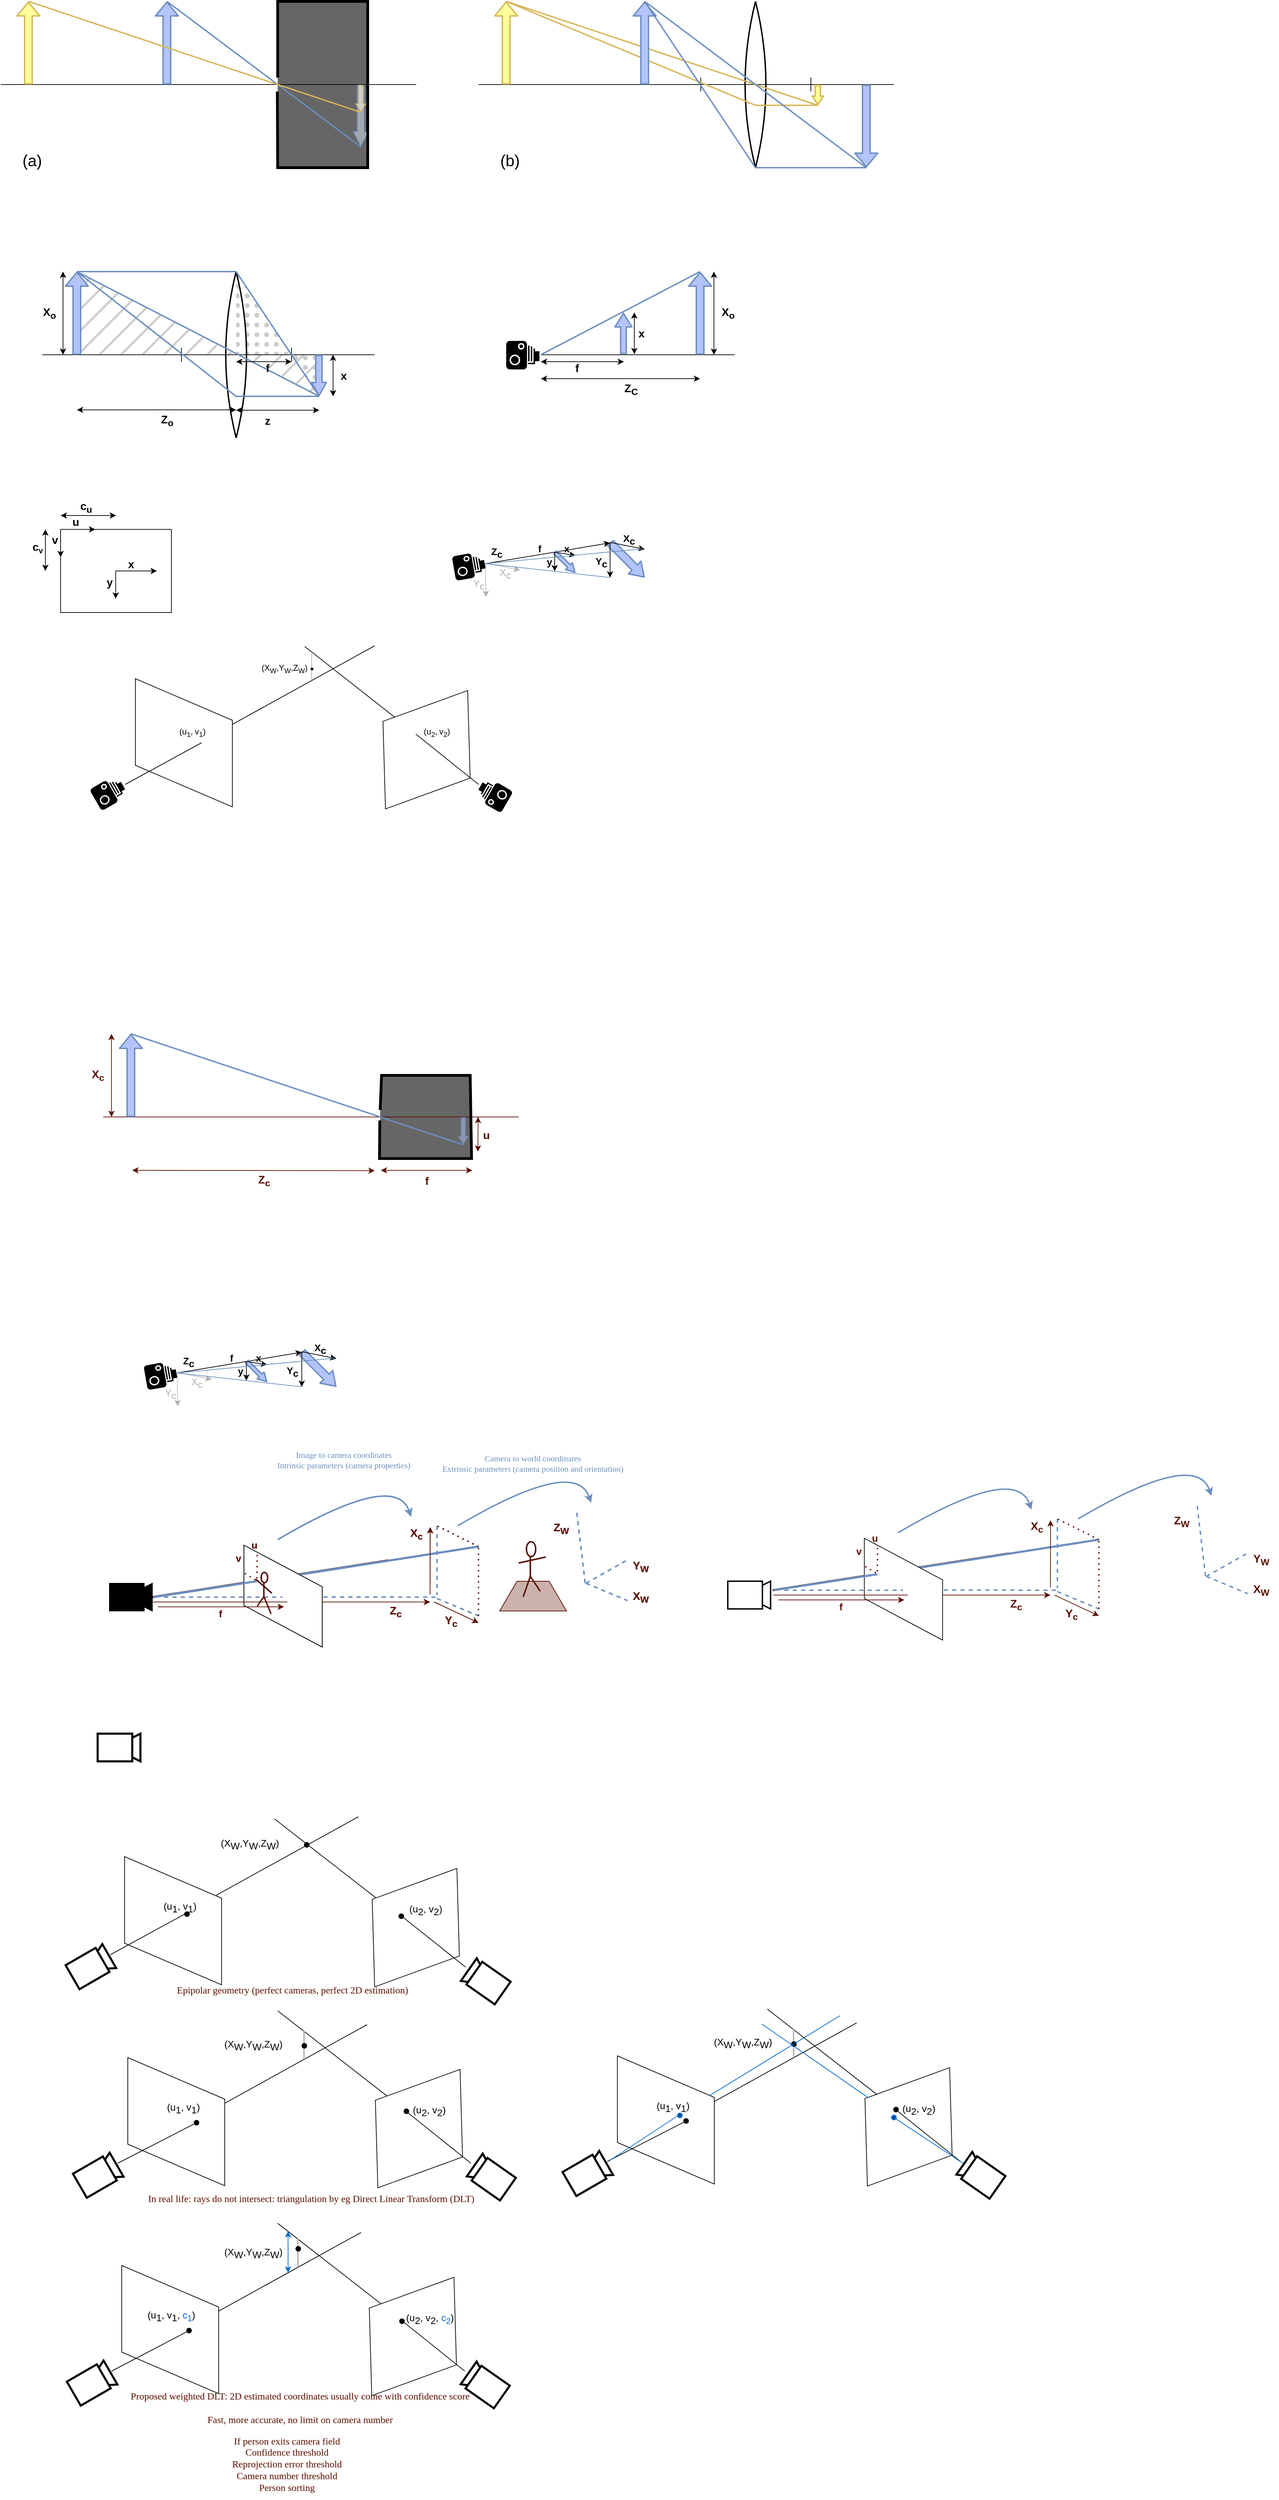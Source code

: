 <mxfile version="20.8.23" type="device"><diagram id="46BsSHc9iQP-a1Z14mXy" name="Page-1"><mxGraphModel dx="2062" dy="636" grid="1" gridSize="10" guides="1" tooltips="1" connect="1" arrows="1" fold="1" page="1" pageScale="1" pageWidth="827" pageHeight="1169" math="0" shadow="0"><root><mxCell id="0"/><mxCell id="1" parent="0"/><mxCell id="mlj08qYnls0lRkmoPTbY-154" value="" style="shape=trapezoid;perimeter=trapezoidPerimeter;whiteSpace=wrap;html=1;fixedSize=1;labelBackgroundColor=#000000;strokeColor=#5B0F00;strokeWidth=1;fillColor=#CBB1AC;size=25;" parent="1" vertex="1"><mxGeometry x="-39.42" y="2320.143" width="96.42" height="42.857" as="geometry"/></mxCell><mxCell id="ZsXS6jkr3iXg4STXx3eO-1" value="" style="group" vertex="1" connectable="0" parent="1"><mxGeometry x="-11.922" y="2263" width="38.925" height="79.617" as="geometry"/></mxCell><mxCell id="mlj08qYnls0lRkmoPTbY-164" value="" style="endArrow=none;html=1;strokeColor=#5B0F00;strokeWidth=2;fontSize=14;fontColor=#5B0F00;fillColor=#B3C4FC;curved=1;entryX=1;entryY=0.5;entryDx=0;entryDy=0;" parent="ZsXS6jkr3iXg4STXx3eO-1" edge="1"><mxGeometry width="50" height="50" relative="1" as="geometry"><mxPoint y="30.714" as="sourcePoint"/><mxPoint x="38.925" y="22.143" as="targetPoint"/></mxGeometry></mxCell><mxCell id="mlj08qYnls0lRkmoPTbY-165" value="" style="endArrow=none;html=1;strokeColor=#5B0F00;strokeWidth=2;fontSize=14;fontColor=#5B0F00;fillColor=#B3C4FC;curved=1;" parent="ZsXS6jkr3iXg4STXx3eO-1" edge="1"><mxGeometry width="50" height="50" relative="1" as="geometry"><mxPoint x="16.784" y="21.429" as="sourcePoint"/><mxPoint x="16.784" y="50" as="targetPoint"/></mxGeometry></mxCell><mxCell id="mlj08qYnls0lRkmoPTbY-166" value="" style="endArrow=none;html=1;strokeColor=#5B0F00;strokeWidth=2;fontSize=14;fontColor=#5B0F00;fillColor=#B3C4FC;curved=1;" parent="ZsXS6jkr3iXg4STXx3eO-1" edge="1"><mxGeometry width="50" height="50" relative="1" as="geometry"><mxPoint x="16.784" y="50" as="sourcePoint"/><mxPoint x="31.069" y="71.429" as="targetPoint"/></mxGeometry></mxCell><mxCell id="mlj08qYnls0lRkmoPTbY-167" value="" style="endArrow=none;html=1;strokeColor=#5B0F00;strokeWidth=2;fontSize=14;fontColor=#5B0F00;fillColor=#B3C4FC;curved=1;entryX=1;entryY=0;entryDx=0;entryDy=0;" parent="ZsXS6jkr3iXg4STXx3eO-1" edge="1"><mxGeometry width="50" height="50" relative="1" as="geometry"><mxPoint x="16.784" y="50" as="sourcePoint"/><mxPoint x="6.453" y="79.617" as="targetPoint"/></mxGeometry></mxCell><mxCell id="mlj08qYnls0lRkmoPTbY-169" value="" style="ellipse;whiteSpace=wrap;html=1;strokeColor=#5B0F00;strokeWidth=2;fontSize=14;fontColor=#5B0F00;fillColor=none;" parent="ZsXS6jkr3iXg4STXx3eO-1" vertex="1"><mxGeometry x="11.156" width="13.392" height="21.429" as="geometry"/></mxCell><mxCell id="mlj08qYnls0lRkmoPTbY-187" value="" style="endArrow=none;html=1;rounded=0;strokeColor=#000000;exitX=0.32;exitY=0;exitDx=0;exitDy=-4;exitPerimeter=0;" parent="1" edge="1"><mxGeometry width="50" height="50" relative="1" as="geometry"><mxPoint x="-206.224" y="2786.325" as="sourcePoint"/><mxPoint x="-364.58" y="2663" as="targetPoint"/></mxGeometry></mxCell><mxCell id="mlj08qYnls0lRkmoPTbY-150" value="" style="endArrow=none;html=1;rounded=0;strokeColor=#000000;exitX=0.32;exitY=0;exitDx=0;exitDy=-4;exitPerimeter=0;" parent="1" edge="1"><mxGeometry width="50" height="50" relative="1" as="geometry"><mxPoint x="-201.644" y="3369.995" as="sourcePoint"/><mxPoint x="-360" y="3246.67" as="targetPoint"/></mxGeometry></mxCell><mxCell id="mlj08qYnls0lRkmoPTbY-74" value="" style="endArrow=classic;startArrow=none;html=1;rounded=0;shadow=0;sketch=0;strokeColor=#5B0F00;strokeWidth=1;fontSize=16;fillColor=#FFFAE3;gradientColor=none;startFill=0;" parent="1" edge="1"><mxGeometry width="50" height="50" relative="1" as="geometry"><mxPoint x="-540" y="2350" as="sourcePoint"/><mxPoint x="-140" y="2350" as="targetPoint"/></mxGeometry></mxCell><mxCell id="mlj08qYnls0lRkmoPTbY-60" value="" style="endArrow=none;html=1;rounded=0;strokeColor=#5B0F00;strokeWidth=3;fontColor=#5B0F00;fillColor=#B3C4FC;exitX=0;exitY=0.5;exitDx=0;exitDy=0;" parent="1" source="mlj08qYnls0lRkmoPTbY-46" edge="1"><mxGeometry width="50" height="50" relative="1" as="geometry"><mxPoint x="-530.0" y="2353" as="sourcePoint"/><mxPoint x="-200" y="2290" as="targetPoint"/></mxGeometry></mxCell><mxCell id="8y74XfKeUc0M-AHbvACs-253" value="f" style="text;html=1;align=center;verticalAlign=middle;resizable=0;points=[];autosize=1;strokeColor=none;fillColor=none;fontSize=14;fontStyle=1" parent="1" vertex="1"><mxGeometry x="3" y="815" width="30" height="30" as="geometry"/></mxCell><mxCell id="nbNz6tMkHk2tCTEelRpC-110" value="" style="verticalLabelPosition=bottom;verticalAlign=top;html=1;shape=mxgraph.basic.orthogonal_triangle;fontSize=16;fillColor=#CCCCCC;connectable=0;strokeColor=none;rotation=-180;fillStyle=hatch;strokeWidth=2;" parent="1" vertex="1"><mxGeometry x="-420" y="550" width="120" height="60" as="geometry"/></mxCell><mxCell id="nbNz6tMkHk2tCTEelRpC-109" value="" style="verticalLabelPosition=bottom;verticalAlign=top;html=1;shape=mxgraph.basic.orthogonal_triangle;fontSize=16;fillColor=#CCCCCC;connectable=0;fontColor=#333333;strokeColor=none;fillStyle=hatch;strokeWidth=2;" parent="1" vertex="1"><mxGeometry x="-650" y="430" width="230" height="120" as="geometry"/></mxCell><mxCell id="nbNz6tMkHk2tCTEelRpC-107" value="" style="verticalLabelPosition=bottom;verticalAlign=top;html=1;shape=mxgraph.basic.orthogonal_triangle;fontSize=16;fillColor=#CCCCCC;connectable=0;fontColor=#333333;strokeColor=none;rotation=-180;strokeOpacity=100;fillOpacity=100;fillStyle=dots;strokeWidth=2;" parent="1" vertex="1"><mxGeometry x="-340" y="549.83" width="40" height="59.83" as="geometry"/></mxCell><mxCell id="nbNz6tMkHk2tCTEelRpC-104" value="" style="verticalLabelPosition=bottom;verticalAlign=top;html=1;shape=mxgraph.basic.orthogonal_triangle;fontSize=16;fillColor=#CCCCCC;connectable=0;fontColor=#333333;strokeColor=none;fillStyle=dots;strokeWidth=2;" parent="1" vertex="1"><mxGeometry x="-420" y="430" width="80" height="120" as="geometry"/></mxCell><mxCell id="nbNz6tMkHk2tCTEelRpC-75" value="" style="rounded=0;whiteSpace=wrap;html=1;fillColor=#666666;strokeColor=none;" parent="1" vertex="1"><mxGeometry x="-360" y="40" width="130" height="240" as="geometry"/></mxCell><mxCell id="nbNz6tMkHk2tCTEelRpC-71" value="" style="shape=flexArrow;endArrow=classic;html=1;strokeColor=#6c8ebf;curved=1;fillColor=#DEE9FC;width=9.167;endSize=6.346;endWidth=9.776;fillOpacity=50;strokeOpacity=50;strokeWidth=2;" parent="1" edge="1"><mxGeometry width="50" height="50" relative="1" as="geometry"><mxPoint x="-240" y="160" as="sourcePoint"/><mxPoint x="-240" y="250" as="targetPoint"/></mxGeometry></mxCell><mxCell id="nbNz6tMkHk2tCTEelRpC-47" value="" style="endArrow=none;html=1;strokeColor=#000000;curved=1;" parent="1" edge="1"><mxGeometry width="50" height="50" relative="1" as="geometry"><mxPoint x="-760" y="160" as="sourcePoint"/><mxPoint x="-160" y="160" as="targetPoint"/></mxGeometry></mxCell><mxCell id="nbNz6tMkHk2tCTEelRpC-48" value="" style="shape=flexArrow;endArrow=classic;html=1;strokeColor=#d6b656;curved=1;fillColor=#FFFF99;strokeWidth=2;" parent="1" edge="1"><mxGeometry width="50" height="50" relative="1" as="geometry"><mxPoint x="-720" y="160" as="sourcePoint"/><mxPoint x="-720" y="40" as="targetPoint"/></mxGeometry></mxCell><mxCell id="nbNz6tMkHk2tCTEelRpC-49" value="" style="shape=flexArrow;endArrow=classic;html=1;strokeColor=#6c8ebf;curved=1;fillColor=#B3C4FC;strokeWidth=2;" parent="1" edge="1"><mxGeometry width="50" height="50" relative="1" as="geometry"><mxPoint x="-520" y="160" as="sourcePoint"/><mxPoint x="-520" y="40" as="targetPoint"/></mxGeometry></mxCell><mxCell id="nbNz6tMkHk2tCTEelRpC-50" value="" style="endArrow=none;html=1;rounded=0;strokeWidth=4;entryX=-0.004;entryY=0.542;entryDx=0;entryDy=0;entryPerimeter=0;" parent="1" target="nbNz6tMkHk2tCTEelRpC-75" edge="1"><mxGeometry width="50" height="50" relative="1" as="geometry"><mxPoint x="-360" y="150" as="sourcePoint"/><mxPoint x="-360" y="180" as="targetPoint"/><Array as="points"><mxPoint x="-360" y="40"/><mxPoint x="-230" y="40"/><mxPoint x="-230" y="280"/><mxPoint x="-360" y="280"/></Array></mxGeometry></mxCell><mxCell id="nbNz6tMkHk2tCTEelRpC-52" value="" style="endArrow=none;html=1;strokeColor=#6c8ebf;curved=1;fillColor=#dae8fc;shadow=0;sketch=0;strokeWidth=2;" parent="1" edge="1"><mxGeometry width="50" height="50" relative="1" as="geometry"><mxPoint x="-240" y="250" as="sourcePoint"/><mxPoint x="-520" y="40" as="targetPoint"/></mxGeometry></mxCell><mxCell id="nbNz6tMkHk2tCTEelRpC-53" value="" style="endArrow=none;html=1;strokeColor=#d6b656;curved=1;fillColor=#fff2cc;shadow=0;sketch=0;strokeWidth=2;" parent="1" edge="1"><mxGeometry width="50" height="50" relative="1" as="geometry"><mxPoint x="-240" y="200" as="sourcePoint"/><mxPoint x="-720" y="40" as="targetPoint"/></mxGeometry></mxCell><mxCell id="nbNz6tMkHk2tCTEelRpC-69" value="" style="shape=flexArrow;endArrow=classic;html=1;strokeColor=#d6b656;curved=1;fillColor=#FFFAE3;width=5.028;endSize=3.047;endWidth=6.444;fillOpacity=50;strokeOpacity=50;strokeWidth=2;" parent="1" edge="1"><mxGeometry width="50" height="50" relative="1" as="geometry"><mxPoint x="-240" y="160" as="sourcePoint"/><mxPoint x="-240" y="200" as="targetPoint"/></mxGeometry></mxCell><mxCell id="nbNz6tMkHk2tCTEelRpC-76" value="" style="endArrow=none;html=1;strokeColor=#000000;curved=1;" parent="1" edge="1"><mxGeometry width="50" height="50" relative="1" as="geometry"><mxPoint x="-700" y="550" as="sourcePoint"/><mxPoint x="-220" y="550" as="targetPoint"/></mxGeometry></mxCell><mxCell id="nbNz6tMkHk2tCTEelRpC-78" value="" style="shape=flexArrow;endArrow=classic;html=1;strokeColor=#6c8ebf;curved=1;fillColor=#B3C4FC;strokeWidth=2;" parent="1" edge="1"><mxGeometry width="50" height="50" relative="1" as="geometry"><mxPoint x="-650" y="550" as="sourcePoint"/><mxPoint x="-650" y="430" as="targetPoint"/></mxGeometry></mxCell><mxCell id="nbNz6tMkHk2tCTEelRpC-79" value="" style="endArrow=none;html=1;curved=1;strokeWidth=2;" parent="1" edge="1"><mxGeometry width="50" height="50" relative="1" as="geometry"><mxPoint x="-420" y="430" as="sourcePoint"/><mxPoint x="-420" y="670" as="targetPoint"/><Array as="points"><mxPoint x="-450" y="550"/></Array></mxGeometry></mxCell><mxCell id="nbNz6tMkHk2tCTEelRpC-80" value="" style="endArrow=none;html=1;curved=1;strokeWidth=2;" parent="1" edge="1"><mxGeometry width="50" height="50" relative="1" as="geometry"><mxPoint x="-420" y="430" as="sourcePoint"/><mxPoint x="-420" y="670" as="targetPoint"/><Array as="points"><mxPoint x="-390" y="550"/></Array></mxGeometry></mxCell><mxCell id="nbNz6tMkHk2tCTEelRpC-81" value="" style="endArrow=none;html=1;strokeColor=#6c8ebf;curved=1;fillColor=#dae8fc;shadow=0;sketch=0;strokeWidth=2;" parent="1" edge="1"><mxGeometry width="50" height="50" relative="1" as="geometry"><mxPoint x="-300" y="610" as="sourcePoint"/><mxPoint x="-650" y="430" as="targetPoint"/></mxGeometry></mxCell><mxCell id="nbNz6tMkHk2tCTEelRpC-83" value="" style="endArrow=none;html=1;shadow=0;sketch=0;strokeColor=#000000;curved=1;" parent="1" edge="1"><mxGeometry width="50" height="50" relative="1" as="geometry"><mxPoint x="-499" y="560" as="sourcePoint"/><mxPoint x="-499" y="540" as="targetPoint"/></mxGeometry></mxCell><mxCell id="nbNz6tMkHk2tCTEelRpC-84" value="" style="endArrow=none;html=1;shadow=0;sketch=0;strokeColor=#000000;curved=1;" parent="1" edge="1"><mxGeometry width="50" height="50" relative="1" as="geometry"><mxPoint x="-340" y="560" as="sourcePoint"/><mxPoint x="-340" y="540" as="targetPoint"/></mxGeometry></mxCell><mxCell id="nbNz6tMkHk2tCTEelRpC-85" value="" style="endArrow=none;html=1;strokeColor=#6c8ebf;fillColor=#dae8fc;shadow=0;sketch=0;rounded=0;strokeWidth=2;" parent="1" edge="1"><mxGeometry width="50" height="50" relative="1" as="geometry"><mxPoint x="-300" y="610" as="sourcePoint"/><mxPoint x="-650" y="430" as="targetPoint"/><Array as="points"><mxPoint x="-420" y="610"/></Array></mxGeometry></mxCell><mxCell id="nbNz6tMkHk2tCTEelRpC-88" value="" style="shape=flexArrow;endArrow=classic;html=1;strokeColor=#6c8ebf;curved=1;fillColor=#B3C4FC;strokeWidth=2;width=8.095;endSize=5.681;endWidth=10.431;" parent="1" edge="1"><mxGeometry width="50" height="50" relative="1" as="geometry"><mxPoint x="-300.42" y="550.0" as="sourcePoint"/><mxPoint x="-300.42" y="610" as="targetPoint"/></mxGeometry></mxCell><mxCell id="nbNz6tMkHk2tCTEelRpC-89" value="&lt;span style=&quot;font-size: 16px;&quot;&gt;&lt;font style=&quot;font-size: 16px;&quot;&gt;X&lt;/font&gt;&lt;/span&gt;&lt;sub&gt;o&lt;/sub&gt;" style="text;html=1;align=center;verticalAlign=middle;resizable=0;points=[];autosize=1;strokeColor=none;fillColor=none;fontSize=16;fontStyle=1" parent="1" vertex="1"><mxGeometry x="-710" y="470" width="40" height="40" as="geometry"/></mxCell><mxCell id="nbNz6tMkHk2tCTEelRpC-91" value="Z&lt;sub&gt;o&lt;/sub&gt;" style="text;html=1;align=center;verticalAlign=middle;resizable=0;points=[];autosize=1;strokeColor=none;fillColor=none;fontSize=16;fontStyle=1" parent="1" vertex="1"><mxGeometry x="-540" y="625" width="40" height="40" as="geometry"/></mxCell><mxCell id="nbNz6tMkHk2tCTEelRpC-92" value="f" style="text;html=1;align=center;verticalAlign=middle;resizable=0;points=[];autosize=1;strokeColor=none;fillColor=none;fontSize=16;fontStyle=1" parent="1" vertex="1"><mxGeometry x="-390" y="554" width="30" height="30" as="geometry"/></mxCell><mxCell id="nbNz6tMkHk2tCTEelRpC-94" value="x" style="text;html=1;align=center;verticalAlign=middle;resizable=0;points=[];autosize=1;strokeColor=none;fillColor=none;fontSize=16;fontStyle=1" parent="1" vertex="1"><mxGeometry x="-280" y="564.74" width="30" height="30" as="geometry"/></mxCell><mxCell id="nbNz6tMkHk2tCTEelRpC-102" value="" style="endArrow=none;html=1;strokeColor=#6c8ebf;fillColor=#dae8fc;shadow=0;sketch=0;rounded=0;strokeWidth=2;" parent="1" edge="1"><mxGeometry width="50" height="50" relative="1" as="geometry"><mxPoint x="-300" y="610" as="sourcePoint"/><mxPoint x="-650" y="430" as="targetPoint"/><Array as="points"><mxPoint x="-420" y="430"/></Array></mxGeometry></mxCell><mxCell id="nbNz6tMkHk2tCTEelRpC-111" value="" style="endArrow=classic;startArrow=classic;html=1;rounded=0;shadow=0;sketch=0;strokeColor=#000000;strokeWidth=1;fontSize=16;fillColor=#FFFAE3;gradientColor=none;" parent="1" edge="1"><mxGeometry width="50" height="50" relative="1" as="geometry"><mxPoint x="-670" y="550" as="sourcePoint"/><mxPoint x="-670" y="430" as="targetPoint"/></mxGeometry></mxCell><mxCell id="nbNz6tMkHk2tCTEelRpC-112" value="" style="endArrow=classic;startArrow=classic;html=1;rounded=0;shadow=0;sketch=0;strokeColor=#000000;strokeWidth=1;fontSize=16;fillColor=#FFFAE3;gradientColor=none;" parent="1" edge="1"><mxGeometry width="50" height="50" relative="1" as="geometry"><mxPoint x="-280" y="610" as="sourcePoint"/><mxPoint x="-280" y="549.83" as="targetPoint"/></mxGeometry></mxCell><mxCell id="nbNz6tMkHk2tCTEelRpC-113" value="" style="endArrow=classic;startArrow=classic;html=1;rounded=0;shadow=0;sketch=0;strokeColor=#000000;strokeWidth=1;fontSize=16;fillColor=#FFFAE3;gradientColor=none;" parent="1" edge="1"><mxGeometry width="50" height="50" relative="1" as="geometry"><mxPoint x="-650" y="629.51" as="sourcePoint"/><mxPoint x="-420" y="629.51" as="targetPoint"/></mxGeometry></mxCell><mxCell id="nbNz6tMkHk2tCTEelRpC-114" value="" style="endArrow=classic;startArrow=classic;html=1;rounded=0;shadow=0;sketch=0;strokeColor=#000000;strokeWidth=1;fontSize=16;fillColor=#FFFAE3;gradientColor=none;" parent="1" edge="1"><mxGeometry width="50" height="50" relative="1" as="geometry"><mxPoint x="-420" y="630.0" as="sourcePoint"/><mxPoint x="-300" y="630" as="targetPoint"/></mxGeometry></mxCell><mxCell id="nbNz6tMkHk2tCTEelRpC-115" value="z" style="text;html=1;align=center;verticalAlign=middle;resizable=0;points=[];autosize=1;strokeColor=none;fillColor=none;fontSize=16;fontStyle=1" parent="1" vertex="1"><mxGeometry x="-390" y="630" width="30" height="30" as="geometry"/></mxCell><mxCell id="nbNz6tMkHk2tCTEelRpC-116" value="" style="endArrow=classic;startArrow=classic;html=1;rounded=0;shadow=0;sketch=0;strokeColor=#000000;strokeWidth=1;fontSize=16;fillColor=#FFFAE3;gradientColor=none;" parent="1" edge="1"><mxGeometry width="50" height="50" relative="1" as="geometry"><mxPoint x="-420" y="560" as="sourcePoint"/><mxPoint x="-340" y="560" as="targetPoint"/></mxGeometry></mxCell><mxCell id="nbNz6tMkHk2tCTEelRpC-125" value="" style="endArrow=none;html=1;strokeColor=#000000;curved=1;" parent="1" edge="1"><mxGeometry width="50" height="50" relative="1" as="geometry"><mxPoint x="20" y="550" as="sourcePoint"/><mxPoint x="300" y="550" as="targetPoint"/></mxGeometry></mxCell><mxCell id="nbNz6tMkHk2tCTEelRpC-129" value="" style="endArrow=none;html=1;strokeColor=#6c8ebf;curved=1;fillColor=#dae8fc;shadow=0;sketch=0;strokeWidth=2;" parent="1" edge="1"><mxGeometry width="50" height="50" relative="1" as="geometry"><mxPoint x="20" y="550" as="sourcePoint"/><mxPoint x="250" y="430" as="targetPoint"/></mxGeometry></mxCell><mxCell id="nbNz6tMkHk2tCTEelRpC-134" value="&lt;span style=&quot;font-size: 16px;&quot;&gt;&lt;font style=&quot;font-size: 16px;&quot;&gt;X&lt;/font&gt;&lt;/span&gt;&lt;sub&gt;o&lt;/sub&gt;" style="text;html=1;align=center;verticalAlign=middle;resizable=0;points=[];autosize=1;strokeColor=none;fillColor=none;fontSize=16;fontStyle=1" parent="1" vertex="1"><mxGeometry x="270" y="470" width="40" height="40" as="geometry"/></mxCell><mxCell id="nbNz6tMkHk2tCTEelRpC-135" value="Z&lt;sub&gt;C&lt;/sub&gt;" style="text;html=1;align=center;verticalAlign=middle;resizable=0;points=[];autosize=1;strokeColor=none;fillColor=none;fontSize=16;fontStyle=1" parent="1" vertex="1"><mxGeometry x="130" y="580" width="40" height="40" as="geometry"/></mxCell><mxCell id="nbNz6tMkHk2tCTEelRpC-136" value="f" style="text;html=1;align=center;verticalAlign=middle;resizable=0;points=[];autosize=1;strokeColor=none;fillColor=none;fontSize=16;fontStyle=1" parent="1" vertex="1"><mxGeometry x="57" y="554" width="30" height="30" as="geometry"/></mxCell><mxCell id="nbNz6tMkHk2tCTEelRpC-137" value="x" style="text;html=1;align=center;verticalAlign=middle;resizable=0;points=[];autosize=1;strokeColor=none;fillColor=none;fontSize=16;fontStyle=1" parent="1" vertex="1"><mxGeometry x="150" y="504" width="30" height="30" as="geometry"/></mxCell><mxCell id="nbNz6tMkHk2tCTEelRpC-139" value="" style="endArrow=classic;startArrow=classic;html=1;rounded=0;shadow=0;sketch=0;strokeColor=#000000;strokeWidth=1;fontSize=16;fillColor=#FFFAE3;gradientColor=none;" parent="1" edge="1"><mxGeometry width="50" height="50" relative="1" as="geometry"><mxPoint x="270" y="550" as="sourcePoint"/><mxPoint x="270" y="430" as="targetPoint"/></mxGeometry></mxCell><mxCell id="nbNz6tMkHk2tCTEelRpC-140" value="" style="endArrow=classic;startArrow=classic;html=1;rounded=0;shadow=0;sketch=0;strokeColor=#000000;strokeWidth=1;fontSize=16;fillColor=#FFFAE3;gradientColor=none;" parent="1" edge="1"><mxGeometry width="50" height="50" relative="1" as="geometry"><mxPoint x="155.0" y="549.08" as="sourcePoint"/><mxPoint x="155.0" y="488.91" as="targetPoint"/></mxGeometry></mxCell><mxCell id="nbNz6tMkHk2tCTEelRpC-141" value="" style="endArrow=classic;startArrow=classic;html=1;rounded=0;shadow=0;sketch=0;strokeColor=#000000;strokeWidth=1;fontSize=16;fillColor=#FFFAE3;gradientColor=none;" parent="1" edge="1"><mxGeometry width="50" height="50" relative="1" as="geometry"><mxPoint x="20" y="584.51" as="sourcePoint"/><mxPoint x="250" y="584.51" as="targetPoint"/></mxGeometry></mxCell><mxCell id="nbNz6tMkHk2tCTEelRpC-144" value="" style="endArrow=classic;startArrow=classic;html=1;rounded=0;shadow=0;sketch=0;strokeColor=#000000;strokeWidth=1;fontSize=16;fillColor=#FFFAE3;gradientColor=none;" parent="1" edge="1"><mxGeometry width="50" height="50" relative="1" as="geometry"><mxPoint x="20" y="560" as="sourcePoint"/><mxPoint x="140" y="560" as="targetPoint"/></mxGeometry></mxCell><mxCell id="nbNz6tMkHk2tCTEelRpC-145" value="" style="shape=flexArrow;endArrow=classic;html=1;strokeColor=#6c8ebf;curved=1;fillColor=#B3C4FC;strokeWidth=2;width=7.2;endSize=5.932;endWidth=14.32;" parent="1" edge="1"><mxGeometry width="50" height="50" relative="1" as="geometry"><mxPoint x="139.31" y="549.08" as="sourcePoint"/><mxPoint x="139.31" y="489.08" as="targetPoint"/></mxGeometry></mxCell><mxCell id="nbNz6tMkHk2tCTEelRpC-146" value="" style="endArrow=none;html=1;strokeColor=#000000;curved=1;" parent="1" edge="1"><mxGeometry width="50" height="50" relative="1" as="geometry"><mxPoint x="-70.0" y="160" as="sourcePoint"/><mxPoint x="530" y="160" as="targetPoint"/></mxGeometry></mxCell><mxCell id="nbNz6tMkHk2tCTEelRpC-147" value="" style="shape=flexArrow;endArrow=classic;html=1;strokeColor=#d6b656;curved=1;fillColor=#FFFF99;" parent="1" edge="1"><mxGeometry width="50" height="50" relative="1" as="geometry"><mxPoint x="-30.0" y="160" as="sourcePoint"/><mxPoint x="-30.0" y="40" as="targetPoint"/></mxGeometry></mxCell><mxCell id="nbNz6tMkHk2tCTEelRpC-148" value="" style="shape=flexArrow;endArrow=classic;html=1;strokeColor=#6c8ebf;curved=1;fillColor=#B3C4FC;" parent="1" edge="1"><mxGeometry width="50" height="50" relative="1" as="geometry"><mxPoint x="170.0" y="160" as="sourcePoint"/><mxPoint x="170.0" y="40" as="targetPoint"/></mxGeometry></mxCell><mxCell id="nbNz6tMkHk2tCTEelRpC-149" value="" style="endArrow=none;html=1;curved=1;strokeWidth=2;" parent="1" edge="1"><mxGeometry width="50" height="50" relative="1" as="geometry"><mxPoint x="330.0" y="40" as="sourcePoint"/><mxPoint x="330.0" y="280" as="targetPoint"/><Array as="points"><mxPoint x="300" y="160"/></Array></mxGeometry></mxCell><mxCell id="nbNz6tMkHk2tCTEelRpC-150" value="" style="endArrow=none;html=1;curved=1;strokeWidth=2;" parent="1" edge="1"><mxGeometry width="50" height="50" relative="1" as="geometry"><mxPoint x="330.0" y="40" as="sourcePoint"/><mxPoint x="330.0" y="280" as="targetPoint"/><Array as="points"><mxPoint x="360" y="160"/></Array></mxGeometry></mxCell><mxCell id="nbNz6tMkHk2tCTEelRpC-151" value="" style="endArrow=none;html=1;strokeColor=#6c8ebf;curved=1;fillColor=#dae8fc;shadow=0;sketch=0;" parent="1" edge="1"><mxGeometry width="50" height="50" relative="1" as="geometry"><mxPoint x="490" y="280" as="sourcePoint"/><mxPoint x="170.0" y="40" as="targetPoint"/></mxGeometry></mxCell><mxCell id="nbNz6tMkHk2tCTEelRpC-152" value="" style="endArrow=none;html=1;strokeColor=#d6b656;curved=1;fillColor=#fff2cc;shadow=0;sketch=0;" parent="1" edge="1"><mxGeometry width="50" height="50" relative="1" as="geometry"><mxPoint x="420" y="190" as="sourcePoint"/><mxPoint x="-30.0" y="40" as="targetPoint"/></mxGeometry></mxCell><mxCell id="nbNz6tMkHk2tCTEelRpC-153" value="" style="endArrow=none;html=1;shadow=0;sketch=0;strokeColor=#000000;curved=1;" parent="1" edge="1"><mxGeometry width="50" height="50" relative="1" as="geometry"><mxPoint x="251" y="170" as="sourcePoint"/><mxPoint x="251" y="150" as="targetPoint"/></mxGeometry></mxCell><mxCell id="nbNz6tMkHk2tCTEelRpC-154" value="" style="endArrow=none;html=1;shadow=0;sketch=0;strokeColor=#000000;curved=1;" parent="1" edge="1"><mxGeometry width="50" height="50" relative="1" as="geometry"><mxPoint x="410" y="170" as="sourcePoint"/><mxPoint x="410" y="150" as="targetPoint"/></mxGeometry></mxCell><mxCell id="nbNz6tMkHk2tCTEelRpC-155" value="" style="endArrow=none;html=1;strokeColor=#6c8ebf;fillColor=#dae8fc;shadow=0;sketch=0;rounded=0;" parent="1" edge="1"><mxGeometry width="50" height="50" relative="1" as="geometry"><mxPoint x="490" y="280" as="sourcePoint"/><mxPoint x="170.0" y="40" as="targetPoint"/><Array as="points"><mxPoint x="330" y="280"/></Array></mxGeometry></mxCell><mxCell id="nbNz6tMkHk2tCTEelRpC-156" value="" style="endArrow=none;html=1;strokeColor=#d6b656;fillColor=#fff2cc;shadow=0;sketch=0;rounded=0;" parent="1" edge="1"><mxGeometry width="50" height="50" relative="1" as="geometry"><mxPoint x="420" y="190" as="sourcePoint"/><mxPoint x="-30.0" y="40" as="targetPoint"/><Array as="points"><mxPoint x="330" y="190"/></Array></mxGeometry></mxCell><mxCell id="nbNz6tMkHk2tCTEelRpC-157" value="" style="shape=flexArrow;endArrow=classic;html=1;strokeColor=#d6b656;curved=1;fillColor=#FFFF99;width=6.667;endSize=3.443;endWidth=6.444;" parent="1" edge="1"><mxGeometry width="50" height="50" relative="1" as="geometry"><mxPoint x="420" y="160" as="sourcePoint"/><mxPoint x="420" y="190" as="targetPoint"/></mxGeometry></mxCell><mxCell id="nbNz6tMkHk2tCTEelRpC-158" value="" style="shape=flexArrow;endArrow=classic;html=1;strokeColor=#6c8ebf;curved=1;fillColor=#B3C4FC;strokeWidth=2;" parent="1" edge="1"><mxGeometry width="50" height="50" relative="1" as="geometry"><mxPoint x="490" y="160" as="sourcePoint"/><mxPoint x="490" y="280" as="targetPoint"/></mxGeometry></mxCell><mxCell id="nbNz6tMkHk2tCTEelRpC-159" value="" style="shape=flexArrow;endArrow=classic;html=1;strokeColor=#d6b656;curved=1;fillColor=#FFFF99;strokeWidth=2;" parent="1" edge="1"><mxGeometry width="50" height="50" relative="1" as="geometry"><mxPoint x="-30.0" y="160" as="sourcePoint"/><mxPoint x="-30.0" y="40" as="targetPoint"/></mxGeometry></mxCell><mxCell id="nbNz6tMkHk2tCTEelRpC-160" value="" style="endArrow=none;html=1;strokeColor=#d6b656;fillColor=#fff2cc;shadow=0;sketch=0;rounded=0;strokeWidth=2;" parent="1" edge="1"><mxGeometry width="50" height="50" relative="1" as="geometry"><mxPoint x="420" y="190" as="sourcePoint"/><mxPoint x="-30.0" y="40" as="targetPoint"/><Array as="points"><mxPoint x="330" y="190"/></Array></mxGeometry></mxCell><mxCell id="nbNz6tMkHk2tCTEelRpC-161" value="" style="endArrow=none;html=1;strokeColor=#d6b656;curved=1;fillColor=#fff2cc;shadow=0;sketch=0;strokeWidth=2;" parent="1" edge="1"><mxGeometry width="50" height="50" relative="1" as="geometry"><mxPoint x="420" y="190" as="sourcePoint"/><mxPoint x="-30.0" y="40" as="targetPoint"/></mxGeometry></mxCell><mxCell id="nbNz6tMkHk2tCTEelRpC-162" value="" style="shape=flexArrow;endArrow=classic;html=1;strokeColor=#6c8ebf;curved=1;fillColor=#B3C4FC;strokeWidth=2;" parent="1" edge="1"><mxGeometry width="50" height="50" relative="1" as="geometry"><mxPoint x="170.0" y="160" as="sourcePoint"/><mxPoint x="170.0" y="40" as="targetPoint"/></mxGeometry></mxCell><mxCell id="nbNz6tMkHk2tCTEelRpC-163" value="" style="endArrow=none;html=1;strokeColor=#6c8ebf;fillColor=#dae8fc;shadow=0;sketch=0;rounded=0;strokeWidth=2;" parent="1" edge="1"><mxGeometry width="50" height="50" relative="1" as="geometry"><mxPoint x="490" y="280" as="sourcePoint"/><mxPoint x="170.0" y="40" as="targetPoint"/><Array as="points"><mxPoint x="330" y="280"/></Array></mxGeometry></mxCell><mxCell id="nbNz6tMkHk2tCTEelRpC-164" value="" style="endArrow=none;html=1;strokeColor=#6c8ebf;curved=1;fillColor=#dae8fc;shadow=0;sketch=0;strokeWidth=2;" parent="1" edge="1"><mxGeometry width="50" height="50" relative="1" as="geometry"><mxPoint x="490" y="280" as="sourcePoint"/><mxPoint x="170.0" y="40" as="targetPoint"/></mxGeometry></mxCell><mxCell id="nbNz6tMkHk2tCTEelRpC-165" value="" style="shape=flexArrow;endArrow=classic;html=1;strokeColor=#d6b656;curved=1;fillColor=#FFFF99;width=6.667;endSize=3.443;endWidth=6.444;strokeWidth=2;" parent="1" edge="1"><mxGeometry width="50" height="50" relative="1" as="geometry"><mxPoint x="420" y="160" as="sourcePoint"/><mxPoint x="420" y="190" as="targetPoint"/></mxGeometry></mxCell><mxCell id="nbNz6tMkHk2tCTEelRpC-166" value="(a)" style="text;html=1;align=center;verticalAlign=middle;resizable=0;points=[];autosize=1;strokeColor=none;fillColor=none;fontSize=23;" parent="1" vertex="1"><mxGeometry x="-740" y="250" width="50" height="40" as="geometry"/></mxCell><mxCell id="nbNz6tMkHk2tCTEelRpC-167" value="(b)" style="text;html=1;align=center;verticalAlign=middle;resizable=0;points=[];autosize=1;strokeColor=none;fillColor=none;fontSize=23;" parent="1" vertex="1"><mxGeometry x="-50" y="250" width="50" height="40" as="geometry"/></mxCell><mxCell id="8y74XfKeUc0M-AHbvACs-1" value="" style="shape=flexArrow;endArrow=classic;html=1;strokeColor=#6c8ebf;curved=1;fillColor=#B3C4FC;strokeWidth=2;" parent="1" edge="1"><mxGeometry width="50" height="50" relative="1" as="geometry"><mxPoint x="250" y="550" as="sourcePoint"/><mxPoint x="250" y="430" as="targetPoint"/></mxGeometry></mxCell><mxCell id="8y74XfKeUc0M-AHbvACs-29" value="" style="shape=mxgraph.signs.tech.camera_1;html=1;pointerEvents=1;fillColor=#000000;strokeColor=none;verticalLabelPosition=bottom;verticalAlign=top;align=center;" parent="1" vertex="1"><mxGeometry x="-30" y="530" width="48" height="41.14" as="geometry"/></mxCell><mxCell id="8y74XfKeUc0M-AHbvACs-51" value="" style="rounded=0;whiteSpace=wrap;html=1;connectable=0;" parent="1" vertex="1"><mxGeometry x="-673.48" y="802" width="160" height="120" as="geometry"/></mxCell><mxCell id="8y74XfKeUc0M-AHbvACs-55" value="" style="endArrow=classic;html=1;rounded=0;strokeWidth=1;" parent="1" edge="1"><mxGeometry width="50" height="50" relative="1" as="geometry"><mxPoint x="-673.48" y="802" as="sourcePoint"/><mxPoint x="-673.48" y="842" as="targetPoint"/></mxGeometry></mxCell><mxCell id="8y74XfKeUc0M-AHbvACs-59" value="" style="endArrow=classic;html=1;rounded=0;strokeWidth=1;exitX=0;exitY=1;exitDx=0;exitDy=0;" parent="1" edge="1"><mxGeometry width="50" height="50" relative="1" as="geometry"><mxPoint x="-673.48" y="802" as="sourcePoint"/><mxPoint x="-623.48" y="802" as="targetPoint"/></mxGeometry></mxCell><mxCell id="8y74XfKeUc0M-AHbvACs-60" value="" style="endArrow=classic;html=1;rounded=0;strokeWidth=1;" parent="1" edge="1"><mxGeometry width="50" height="50" relative="1" as="geometry"><mxPoint x="-593.9" y="862" as="sourcePoint"/><mxPoint x="-593.9" y="902" as="targetPoint"/></mxGeometry></mxCell><mxCell id="8y74XfKeUc0M-AHbvACs-61" value="" style="endArrow=classic;html=1;rounded=0;strokeWidth=1;" parent="1" edge="1"><mxGeometry width="50" height="50" relative="1" as="geometry"><mxPoint x="-594.48" y="862" as="sourcePoint"/><mxPoint x="-534.48" y="862" as="targetPoint"/></mxGeometry></mxCell><mxCell id="8y74XfKeUc0M-AHbvACs-62" value="x" style="text;html=1;align=center;verticalAlign=middle;resizable=0;points=[];autosize=1;strokeColor=none;fillColor=none;fontSize=16;fontStyle=1" parent="1" vertex="1"><mxGeometry x="-586.96" y="837" width="30" height="30" as="geometry"/></mxCell><mxCell id="8y74XfKeUc0M-AHbvACs-63" value="y" style="text;html=1;align=center;verticalAlign=middle;resizable=0;points=[];autosize=1;strokeColor=none;fillColor=none;fontSize=16;fontStyle=1" parent="1" vertex="1"><mxGeometry x="-617.96" y="863" width="30" height="30" as="geometry"/></mxCell><mxCell id="8y74XfKeUc0M-AHbvACs-64" value="u" style="text;html=1;align=center;verticalAlign=middle;resizable=0;points=[];autosize=1;strokeColor=none;fillColor=none;fontSize=16;fontStyle=1" parent="1" vertex="1"><mxGeometry x="-666.96" y="776" width="30" height="30" as="geometry"/></mxCell><mxCell id="8y74XfKeUc0M-AHbvACs-65" value="v" style="text;html=1;align=center;verticalAlign=middle;resizable=0;points=[];autosize=1;strokeColor=none;fillColor=none;fontSize=16;fontStyle=1" parent="1" vertex="1"><mxGeometry x="-696.96" y="802" width="30" height="30" as="geometry"/></mxCell><mxCell id="8y74XfKeUc0M-AHbvACs-66" value="" style="endArrow=classic;startArrow=classic;html=1;rounded=0;strokeWidth=1;" parent="1" edge="1"><mxGeometry width="50" height="50" relative="1" as="geometry"><mxPoint x="-695.48" y="862" as="sourcePoint"/><mxPoint x="-695.48" y="802" as="targetPoint"/></mxGeometry></mxCell><mxCell id="8y74XfKeUc0M-AHbvACs-67" value="" style="endArrow=classic;startArrow=classic;html=1;rounded=0;strokeWidth=1;" parent="1" edge="1"><mxGeometry width="50" height="50" relative="1" as="geometry"><mxPoint x="-593.48" y="782" as="sourcePoint"/><mxPoint x="-673.48" y="782.0" as="targetPoint"/></mxGeometry></mxCell><mxCell id="8y74XfKeUc0M-AHbvACs-68" value="c&lt;sub&gt;u&lt;/sub&gt;" style="text;html=1;align=center;verticalAlign=middle;resizable=0;points=[];autosize=1;strokeColor=none;fillColor=none;fontSize=16;fontStyle=1" parent="1" vertex="1"><mxGeometry x="-656.96" y="750" width="40" height="40" as="geometry"/></mxCell><mxCell id="8y74XfKeUc0M-AHbvACs-69" value="c&lt;span style=&quot;font-size: 13.333px;&quot;&gt;&lt;sub&gt;v&lt;/sub&gt;&lt;/span&gt;" style="text;html=1;align=center;verticalAlign=middle;resizable=0;points=[];autosize=1;strokeColor=none;fillColor=none;fontSize=16;fontStyle=1" parent="1" vertex="1"><mxGeometry x="-727.48" y="808" width="40" height="40" as="geometry"/></mxCell><mxCell id="8y74XfKeUc0M-AHbvACs-201" value="" style="shape=mxgraph.signs.tech.camera_1;html=1;pointerEvents=1;fillColor=#000000;strokeColor=none;verticalLabelPosition=bottom;verticalAlign=top;align=center;rotation=-10;" parent="1" vertex="1"><mxGeometry x="-105.79" y="837" width="45" height="35.64" as="geometry"/></mxCell><mxCell id="8y74XfKeUc0M-AHbvACs-215" value="y" style="text;html=1;align=center;verticalAlign=middle;resizable=0;points=[];autosize=1;strokeColor=none;fillColor=none;fontSize=14;fontStyle=1" parent="1" vertex="1"><mxGeometry x="16.52" y="834" width="30" height="30" as="geometry"/></mxCell><mxCell id="8y74XfKeUc0M-AHbvACs-243" value="" style="endArrow=classic;html=1;rounded=0;strokeWidth=1;strokeColor=default;fillOpacity=100;strokeOpacity=100;startFill=0;endFill=1;targetPerimeterSpacing=7;" parent="1" edge="1"><mxGeometry width="50" height="50" relative="1" as="geometry"><mxPoint x="-60" y="851.5" as="sourcePoint"/><mxPoint x="120" y="821.5" as="targetPoint"/></mxGeometry></mxCell><mxCell id="8y74XfKeUc0M-AHbvACs-245" value="&lt;span style=&quot;font-size: 14px;&quot;&gt;&lt;font style=&quot;font-size: 14px;&quot;&gt;Z&lt;/font&gt;&lt;/span&gt;&lt;sub style=&quot;font-size: 14px;&quot;&gt;c&lt;/sub&gt;" style="text;html=1;align=center;verticalAlign=middle;resizable=1;points=[];autosize=1;strokeColor=none;fillColor=none;fontSize=14;fontStyle=1;movable=1;rotatable=1;deletable=1;editable=1;connectable=1;" parent="1" vertex="1"><mxGeometry x="-63.79" y="821" width="40" height="30" as="geometry"/></mxCell><mxCell id="8y74XfKeUc0M-AHbvACs-287" value="" style="edgeStyle=orthogonalEdgeStyle;rounded=0;jumpSize=7;orthogonalLoop=1;jettySize=auto;html=1;strokeColor=default;strokeWidth=4;fontSize=14;startFill=1;endFill=1;startSize=4;endSize=12;sourcePerimeterSpacing=6;opacity=0;endArrow=none;" parent="1" target="8y74XfKeUc0M-AHbvACs-253" edge="1"><mxGeometry relative="1" as="geometry"><mxPoint x="30" y="847.997" as="sourcePoint"/><mxPoint x="16" y="830.034" as="targetPoint"/></mxGeometry></mxCell><mxCell id="8y74XfKeUc0M-AHbvACs-293" value="" style="shape=flexArrow;endArrow=classic;html=1;strokeColor=#6c8ebf;curved=1;fillColor=#B3C4FC;strokeWidth=2;width=10.12;endSize=5.829;endWidth=12.742;" parent="1" edge="1"><mxGeometry width="50" height="50" relative="1" as="geometry"><mxPoint x="120" y="821.25" as="sourcePoint"/><mxPoint x="170" y="871.5" as="targetPoint"/></mxGeometry></mxCell><mxCell id="8y74XfKeUc0M-AHbvACs-294" value="&lt;span style=&quot;font-size: 14px;&quot;&gt;&lt;font style=&quot;font-size: 14px;&quot;&gt;Y&lt;/font&gt;&lt;/span&gt;&lt;sub style=&quot;font-size: 14px;&quot;&gt;c&lt;/sub&gt;" style="text;html=1;align=center;verticalAlign=middle;resizable=0;points=[];autosize=1;strokeColor=none;fillColor=none;fontSize=14;fontStyle=0;textOpacity=30;" parent="1" vertex="1"><mxGeometry x="-90.0" y="867" width="40" height="30" as="geometry"/></mxCell><mxCell id="8y74XfKeUc0M-AHbvACs-295" value="" style="endArrow=classic;html=1;strokeColor=#000000;startFill=1;endFill=1;rounded=0;textOpacity=50;fillOpacity=100;strokeOpacity=100;" parent="1" edge="1"><mxGeometry width="50" height="50" relative="1" as="geometry"><mxPoint x="120" y="820.75" as="sourcePoint"/><mxPoint x="170" y="830.75" as="targetPoint"/></mxGeometry></mxCell><mxCell id="8y74XfKeUc0M-AHbvACs-296" value="" style="endArrow=classic;html=1;strokeColor=#000000;curved=1;textOpacity=50;fillOpacity=100;strokeOpacity=100;" parent="1" edge="1"><mxGeometry width="50" height="50" relative="1" as="geometry"><mxPoint x="120" y="820.75" as="sourcePoint"/><mxPoint x="120" y="871.5" as="targetPoint"/></mxGeometry></mxCell><mxCell id="8y74XfKeUc0M-AHbvACs-301" value="" style="endArrow=classic;html=1;strokeColor=#000000;startFill=1;endFill=1;rounded=0;opacity=50;fillOpacity=50;strokeOpacity=50;" parent="1" edge="1"><mxGeometry width="50" height="50" relative="1" as="geometry"><mxPoint x="-60" y="850.75" as="sourcePoint"/><mxPoint x="-10" y="860.75" as="targetPoint"/></mxGeometry></mxCell><mxCell id="8y74XfKeUc0M-AHbvACs-302" value="" style="endArrow=classic;html=1;strokeColor=#000000;curved=1;entryX=0.865;entryY=1.008;entryDx=0;entryDy=0;entryPerimeter=0;opacity=50;fillOpacity=50;strokeOpacity=50;" parent="1" edge="1"><mxGeometry width="50" height="50" relative="1" as="geometry"><mxPoint x="-60" y="850.75" as="sourcePoint"/><mxPoint x="-59.19" y="899.49" as="targetPoint"/></mxGeometry></mxCell><mxCell id="8y74XfKeUc0M-AHbvACs-303" value="&lt;span style=&quot;font-size: 14px;&quot;&gt;&lt;font style=&quot;font-size: 14px;&quot;&gt;X&lt;/font&gt;&lt;/span&gt;&lt;sub style=&quot;font-size: 14px;&quot;&gt;c&lt;/sub&gt;" style="text;html=1;align=center;verticalAlign=middle;resizable=1;points=[];autosize=1;strokeColor=none;fillColor=none;fontSize=14;fontStyle=0;movable=1;rotatable=1;deletable=1;editable=1;connectable=1;textOpacity=30;" parent="1" vertex="1"><mxGeometry x="-52" y="850.75" width="40" height="30" as="geometry"/></mxCell><mxCell id="8y74XfKeUc0M-AHbvACs-304" value="&lt;span style=&quot;font-size: 14px;&quot;&gt;&lt;font style=&quot;font-size: 14px;&quot;&gt;Y&lt;/font&gt;&lt;/span&gt;&lt;sub style=&quot;font-size: 14px;&quot;&gt;c&lt;/sub&gt;" style="text;html=1;align=center;verticalAlign=middle;resizable=0;points=[];autosize=1;strokeColor=none;fillColor=none;fontSize=14;fontStyle=1;fillOpacity=100;strokeOpacity=100;" parent="1" vertex="1"><mxGeometry x="86.52" y="835" width="40" height="30" as="geometry"/></mxCell><mxCell id="8y74XfKeUc0M-AHbvACs-252" value="x" style="text;html=1;align=center;verticalAlign=middle;resizable=0;points=[];autosize=1;strokeColor=none;fillColor=none;fontSize=14;fontStyle=1" parent="1" vertex="1"><mxGeometry x="42" y="815" width="30" height="30" as="geometry"/></mxCell><mxCell id="8y74XfKeUc0M-AHbvACs-312" value="" style="shape=flexArrow;endArrow=classic;html=1;strokeColor=#6c8ebf;curved=1;fillColor=#B3C4FC;strokeWidth=2;width=4.627;endSize=3.436;endWidth=6.324;" parent="1" edge="1"><mxGeometry width="50" height="50" relative="1" as="geometry"><mxPoint x="40" y="834.5" as="sourcePoint"/><mxPoint x="70" y="864.5" as="targetPoint"/></mxGeometry></mxCell><mxCell id="8y74XfKeUc0M-AHbvACs-251" value="" style="endArrow=classic;html=1;strokeColor=#000000;startFill=1;endFill=1;rounded=0;" parent="1" edge="1"><mxGeometry width="50" height="50" relative="1" as="geometry"><mxPoint x="40" y="835" as="sourcePoint"/><mxPoint x="70" y="839.5" as="targetPoint"/></mxGeometry></mxCell><mxCell id="8y74XfKeUc0M-AHbvACs-211" value="" style="endArrow=classic;html=1;strokeColor=#000000;curved=1;" parent="1" edge="1"><mxGeometry width="50" height="50" relative="1" as="geometry"><mxPoint x="40" y="835.5" as="sourcePoint"/><mxPoint x="40" y="862.5" as="targetPoint"/></mxGeometry></mxCell><mxCell id="8y74XfKeUc0M-AHbvACs-314" value="" style="endArrow=none;html=1;rounded=0;exitX=0.978;exitY=0.344;exitDx=0;exitDy=0;exitPerimeter=0;fillColor=#f5f5f5;strokeColor=#6C8EBF;fillOpacity=100;strokeOpacity=100;" parent="1" edge="1"><mxGeometry width="50" height="50" relative="1" as="geometry"><mxPoint x="167.12" y="830.07" as="sourcePoint"/><mxPoint x="-60" y="851.5" as="targetPoint"/></mxGeometry></mxCell><mxCell id="8y74XfKeUc0M-AHbvACs-315" value="" style="endArrow=none;html=1;rounded=0;fillColor=#f5f5f5;strokeColor=#6C8EBF;fillOpacity=100;strokeOpacity=100;" parent="1" edge="1"><mxGeometry width="50" height="50" relative="1" as="geometry"><mxPoint x="120" y="871.5" as="sourcePoint"/><mxPoint x="-60" y="851.5" as="targetPoint"/></mxGeometry></mxCell><mxCell id="8y74XfKeUc0M-AHbvACs-316" value="&lt;span style=&quot;font-size: 14px;&quot;&gt;&lt;font style=&quot;font-size: 14px;&quot;&gt;X&lt;/font&gt;&lt;/span&gt;&lt;sub style=&quot;font-size: 14px;&quot;&gt;c&lt;/sub&gt;" style="text;html=1;align=center;verticalAlign=middle;resizable=1;points=[];autosize=1;strokeColor=none;fillColor=none;fontSize=14;fontStyle=1;movable=1;rotatable=1;deletable=1;editable=1;connectable=1;fillOpacity=100;strokeOpacity=100;" parent="1" vertex="1"><mxGeometry x="126.52" y="802" width="40" height="30" as="geometry"/></mxCell><mxCell id="7wQiuHDFi3MoEbYzr6QD-2" value="" style="shape=parallelogram;perimeter=parallelogramPerimeter;whiteSpace=wrap;html=1;fixedSize=1;rotation=-20;size=39.86;points=[[0.08,0.55,0,0,0],[0.16,0.72,0,0,0],[0.2,0.25,0,0,0],[0.22,0.83,0,0,0],[0.31,0.96,0,0,0],[0.32,0,0,0,-4],[0.42,1,0,0,16],[0.45,0,0,0,-42],[0.46,0.28,0,0,0],[0.55,1,0,0,42],[0.58,0,0,0,-16],[0.68,1,0,0,4],[0.69,0.04,0,0,0],[0.78,0.17,0,0,0],[0.8,0.75,0,0,0],[0.84,0.28,0,0,0],[0.92,0.45,0,0,0]];" parent="1" vertex="1"><mxGeometry x="-230.0" y="1060" width="170" height="120" as="geometry"/></mxCell><mxCell id="7wQiuHDFi3MoEbYzr6QD-3" value="" style="shape=parallelogram;perimeter=parallelogramPerimeter;whiteSpace=wrap;html=1;fixedSize=1;rotation=90;size=60;comic=0;points=[[0.12,0,0,0,-21],[0.12,0.17,0,0,0],[0.12,0.5,0,0,0],[0.19,0.76,0,0,0],[0.31,0.84,0,0,0],[0.35,0,0,0,-4],[0.39,0.89,0,0,0],[0.5,0.05,0,0,0],[0.5,0.94,0,0,0],[0.61,0.11,0,0,0],[0.61,0.37,0,0,0],[0.65,1,0,0,5],[0.69,0.16,0,0,0],[0.81,0.24,0,0,0],[0.88,0.5,0,0,0],[0.88,0.83,0,0,0],[0.88,1,0,0,22]];" parent="1" vertex="1"><mxGeometry x="-587.96" y="1040" width="185" height="140" as="geometry"><mxPoint x="50" as="offset"/></mxGeometry></mxCell><mxCell id="7wQiuHDFi3MoEbYzr6QD-4" value="" style="endArrow=none;html=1;rounded=0;" parent="1" edge="1"><mxGeometry width="50" height="50" relative="1" as="geometry"><mxPoint x="-470" y="1110" as="sourcePoint"/><mxPoint x="-580" y="1170" as="targetPoint"/></mxGeometry></mxCell><mxCell id="7wQiuHDFi3MoEbYzr6QD-5" value="" style="endArrow=none;html=1;rounded=0;exitX=0.46;exitY=0.28;exitDx=0;exitDy=0;exitPerimeter=0;" parent="1" source="7wQiuHDFi3MoEbYzr6QD-2" edge="1"><mxGeometry width="50" height="50" relative="1" as="geometry"><mxPoint x="-485.46" y="1120" as="sourcePoint"/><mxPoint x="-70" y="1170" as="targetPoint"/></mxGeometry></mxCell><mxCell id="7wQiuHDFi3MoEbYzr6QD-6" value="" style="endArrow=none;html=1;rounded=0;strokeColor=#000000;exitX=0.32;exitY=0;exitDx=0;exitDy=-4;exitPerimeter=0;" parent="1" edge="1"><mxGeometry width="50" height="50" relative="1" as="geometry"><mxPoint x="-190.644" y="1073.325" as="sourcePoint"/><mxPoint x="-321" y="971" as="targetPoint"/></mxGeometry></mxCell><mxCell id="7wQiuHDFi3MoEbYzr6QD-7" value="" style="endArrow=none;html=1;rounded=0;strokeColor=#000000;exitX=0.361;exitY=0.02;exitDx=0;exitDy=0;exitPerimeter=0;" parent="1" edge="1"><mxGeometry width="50" height="50" relative="1" as="geometry"><mxPoint x="-425.26" y="1083.285" as="sourcePoint"/><mxPoint x="-220" y="970" as="targetPoint"/></mxGeometry></mxCell><mxCell id="7wQiuHDFi3MoEbYzr6QD-8" value="" style="endArrow=none;html=1;rounded=0;strokeColor=#B3B3B3;" parent="1" edge="1"><mxGeometry width="50" height="50" relative="1" as="geometry"><mxPoint x="-311" y="979" as="sourcePoint"/><mxPoint x="-311" y="1020" as="targetPoint"/></mxGeometry></mxCell><mxCell id="7wQiuHDFi3MoEbYzr6QD-10" value="" style="shape=mxgraph.signs.tech.camera_1;html=1;pointerEvents=1;fillColor=#000000;strokeColor=none;verticalLabelPosition=bottom;verticalAlign=top;align=center;rotation=-30;" parent="1" vertex="1"><mxGeometry x="-625.96" y="1164" width="45" height="35.64" as="geometry"/></mxCell><mxCell id="7wQiuHDFi3MoEbYzr6QD-11" value="" style="shape=mxgraph.signs.tech.camera_1;html=1;pointerEvents=1;fillColor=#000000;strokeColor=none;verticalLabelPosition=bottom;verticalAlign=top;align=center;rotation=-150;" parent="1" vertex="1"><mxGeometry x="-70.79" y="1167" width="45" height="35.64" as="geometry"/></mxCell><mxCell id="7wQiuHDFi3MoEbYzr6QD-12" value="(u&lt;sub&gt;1&lt;/sub&gt;,&lt;sub&gt; &lt;/sub&gt;v&lt;sub&gt;1&lt;/sub&gt;)" style="text;html=1;strokeColor=none;fillColor=none;align=center;verticalAlign=middle;whiteSpace=wrap;rounded=0;comic=0;" parent="1" vertex="1"><mxGeometry x="-513.48" y="1080" width="60" height="30" as="geometry"/></mxCell><mxCell id="7wQiuHDFi3MoEbYzr6QD-14" value="(u&lt;sub&gt;2&lt;/sub&gt;,&lt;sub&gt; &lt;/sub&gt;v&lt;sub&gt;2&lt;/sub&gt;)" style="text;html=1;strokeColor=none;fillColor=none;align=center;verticalAlign=middle;whiteSpace=wrap;rounded=0;comic=0;" parent="1" vertex="1"><mxGeometry x="-160" y="1080" width="60" height="30" as="geometry"/></mxCell><mxCell id="7wQiuHDFi3MoEbYzr6QD-15" value="" style="ellipse;whiteSpace=wrap;html=0.5;aspect=fixed;comic=0;fillColor=#000000;strokeColor=#000000;strokeWidth=1;" parent="1" vertex="1"><mxGeometry x="-312" y="1002" width="3" height="3" as="geometry"/></mxCell><mxCell id="7wQiuHDFi3MoEbYzr6QD-16" value="(X&lt;sub&gt;W&lt;/sub&gt;,Y&lt;sub&gt;W&lt;/sub&gt;,Z&lt;sub&gt;W&lt;/sub&gt;)" style="text;html=1;strokeColor=none;fillColor=none;align=center;verticalAlign=middle;whiteSpace=wrap;rounded=0;comic=0;strokeWidth=2;" parent="1" vertex="1"><mxGeometry x="-380" y="987.5" width="60" height="30" as="geometry"/></mxCell><mxCell id="mlj08qYnls0lRkmoPTbY-1" value="" style="rounded=0;whiteSpace=wrap;html=1;fillColor=#666666;strokeColor=none;" parent="1" vertex="1"><mxGeometry x="-212" y="1590" width="130" height="120" as="geometry"/></mxCell><mxCell id="mlj08qYnls0lRkmoPTbY-3" value="" style="endArrow=none;html=1;strokeColor=#5B0F00;curved=1;" parent="1" edge="1"><mxGeometry width="50" height="50" relative="1" as="geometry"><mxPoint x="-612" y="1650" as="sourcePoint"/><mxPoint x="-12" y="1650" as="targetPoint"/></mxGeometry></mxCell><mxCell id="mlj08qYnls0lRkmoPTbY-4" value="" style="shape=flexArrow;endArrow=classic;html=1;strokeColor=#6c8ebf;curved=1;fillColor=#B3C4FC;strokeWidth=2;" parent="1" edge="1"><mxGeometry width="50" height="50" relative="1" as="geometry"><mxPoint x="-572" y="1650" as="sourcePoint"/><mxPoint x="-572" y="1530" as="targetPoint"/></mxGeometry></mxCell><mxCell id="mlj08qYnls0lRkmoPTbY-6" value="" style="endArrow=none;html=1;rounded=0;strokeWidth=4;entryX=-0.004;entryY=0.542;entryDx=0;entryDy=0;entryPerimeter=0;" parent="1" target="mlj08qYnls0lRkmoPTbY-1" edge="1"><mxGeometry width="50" height="50" relative="1" as="geometry"><mxPoint x="-212" y="1640" as="sourcePoint"/><mxPoint x="-212" y="1670" as="targetPoint"/><Array as="points"><mxPoint x="-210" y="1590"/><mxPoint x="-82" y="1590"/><mxPoint x="-80" y="1710"/><mxPoint x="-213" y="1710"/></Array></mxGeometry></mxCell><mxCell id="mlj08qYnls0lRkmoPTbY-8" value="" style="endArrow=none;html=1;strokeColor=#6C8EBF;curved=1;fillColor=#fff2cc;shadow=0;sketch=0;strokeWidth=2;" parent="1" edge="1"><mxGeometry width="50" height="50" relative="1" as="geometry"><mxPoint x="-92" y="1690" as="sourcePoint"/><mxPoint x="-572" y="1530" as="targetPoint"/></mxGeometry></mxCell><mxCell id="mlj08qYnls0lRkmoPTbY-9" value="" style="shape=flexArrow;endArrow=classic;html=1;strokeColor=#6C8EBF;curved=1;fillColor=#B3C4FC;width=5.028;endSize=3.047;endWidth=6.444;fillOpacity=50;strokeOpacity=50;strokeWidth=2;" parent="1" edge="1"><mxGeometry width="50" height="50" relative="1" as="geometry"><mxPoint x="-92" y="1650" as="sourcePoint"/><mxPoint x="-92" y="1690" as="targetPoint"/></mxGeometry></mxCell><mxCell id="mlj08qYnls0lRkmoPTbY-11" value="&lt;span style=&quot;font-size: 16px;&quot;&gt;&lt;font style=&quot;font-size: 16px;&quot;&gt;X&lt;/font&gt;&lt;/span&gt;&lt;sub&gt;c&lt;/sub&gt;" style="text;html=1;align=center;verticalAlign=middle;resizable=0;points=[];autosize=1;strokeColor=none;fillColor=none;fontSize=16;fontStyle=1;fontColor=#5B0F00;" parent="1" vertex="1"><mxGeometry x="-640" y="1570" width="40" height="40" as="geometry"/></mxCell><mxCell id="mlj08qYnls0lRkmoPTbY-12" value="Z&lt;sub&gt;c&lt;/sub&gt;" style="text;html=1;align=center;verticalAlign=middle;resizable=0;points=[];autosize=1;strokeColor=none;fillColor=none;fontSize=16;fontStyle=1;fontColor=#5B0F00;" parent="1" vertex="1"><mxGeometry x="-400" y="1722" width="40" height="40" as="geometry"/></mxCell><mxCell id="mlj08qYnls0lRkmoPTbY-13" value="f" style="text;html=1;align=center;verticalAlign=middle;resizable=0;points=[];autosize=1;strokeColor=none;fillColor=none;fontSize=16;fontStyle=1;fontColor=#5B0F00;" parent="1" vertex="1"><mxGeometry x="-160" y="1727" width="30" height="30" as="geometry"/></mxCell><mxCell id="mlj08qYnls0lRkmoPTbY-14" value="u" style="text;html=1;align=center;verticalAlign=middle;resizable=0;points=[];autosize=1;strokeColor=none;fillColor=none;fontSize=16;fontStyle=1;fontColor=#5B0F00;" parent="1" vertex="1"><mxGeometry x="-73.79" y="1660.83" width="30" height="30" as="geometry"/></mxCell><mxCell id="mlj08qYnls0lRkmoPTbY-15" value="" style="endArrow=classic;startArrow=classic;html=1;rounded=0;shadow=0;sketch=0;strokeColor=#5B0F00;strokeWidth=1;fontSize=16;fillColor=#FFFAE3;gradientColor=none;" parent="1" edge="1"><mxGeometry width="50" height="50" relative="1" as="geometry"><mxPoint x="-600" y="1650" as="sourcePoint"/><mxPoint x="-600" y="1530" as="targetPoint"/></mxGeometry></mxCell><mxCell id="mlj08qYnls0lRkmoPTbY-16" value="" style="endArrow=classic;startArrow=classic;html=1;rounded=0;shadow=0;sketch=0;strokeColor=#5B0F00;strokeWidth=1;fontSize=16;fillColor=#FFFAE3;gradientColor=none;" parent="1" edge="1"><mxGeometry width="50" height="50" relative="1" as="geometry"><mxPoint x="-70.79" y="1700" as="sourcePoint"/><mxPoint x="-70.58" y="1649.92" as="targetPoint"/></mxGeometry></mxCell><mxCell id="mlj08qYnls0lRkmoPTbY-17" value="" style="endArrow=classic;startArrow=classic;html=1;rounded=0;shadow=0;sketch=0;strokeColor=#5B0F00;strokeWidth=1;fontSize=16;fillColor=#FFFAE3;gradientColor=none;" parent="1" edge="1"><mxGeometry width="50" height="50" relative="1" as="geometry"><mxPoint x="-570" y="1727" as="sourcePoint"/><mxPoint x="-220" y="1727.49" as="targetPoint"/></mxGeometry></mxCell><mxCell id="mlj08qYnls0lRkmoPTbY-18" value="" style="endArrow=classic;startArrow=classic;html=1;rounded=0;shadow=0;sketch=0;strokeColor=#5B0F00;strokeWidth=1;fontSize=16;fillColor=#FFFAE3;gradientColor=none;" parent="1" edge="1"><mxGeometry width="50" height="50" relative="1" as="geometry"><mxPoint x="-211" y="1727" as="sourcePoint"/><mxPoint x="-79" y="1727" as="targetPoint"/></mxGeometry></mxCell><mxCell id="mlj08qYnls0lRkmoPTbY-23" value="f" style="text;html=1;align=center;verticalAlign=middle;resizable=0;points=[];autosize=1;strokeColor=none;fillColor=none;fontSize=14;fontStyle=1" parent="1" vertex="1"><mxGeometry x="-442.21" y="1983" width="30" height="30" as="geometry"/></mxCell><mxCell id="mlj08qYnls0lRkmoPTbY-24" value="" style="shape=mxgraph.signs.tech.camera_1;html=1;pointerEvents=1;fillColor=#000000;strokeColor=none;verticalLabelPosition=bottom;verticalAlign=top;align=center;rotation=-10;" parent="1" vertex="1"><mxGeometry x="-551" y="2005" width="45" height="35.64" as="geometry"/></mxCell><mxCell id="mlj08qYnls0lRkmoPTbY-25" value="y" style="text;html=1;align=center;verticalAlign=middle;resizable=0;points=[];autosize=1;strokeColor=none;fillColor=none;fontSize=14;fontStyle=1" parent="1" vertex="1"><mxGeometry x="-428.69" y="2002" width="30" height="30" as="geometry"/></mxCell><mxCell id="mlj08qYnls0lRkmoPTbY-26" value="" style="endArrow=classic;html=1;rounded=0;strokeWidth=1;strokeColor=default;fillOpacity=100;strokeOpacity=100;startFill=0;endFill=1;targetPerimeterSpacing=7;" parent="1" edge="1"><mxGeometry width="50" height="50" relative="1" as="geometry"><mxPoint x="-505.21" y="2019.5" as="sourcePoint"/><mxPoint x="-325.21" y="1989.5" as="targetPoint"/></mxGeometry></mxCell><mxCell id="mlj08qYnls0lRkmoPTbY-27" value="&lt;span style=&quot;font-size: 14px;&quot;&gt;&lt;font style=&quot;font-size: 14px;&quot;&gt;Z&lt;/font&gt;&lt;/span&gt;&lt;sub style=&quot;font-size: 14px;&quot;&gt;c&lt;/sub&gt;" style="text;html=1;align=center;verticalAlign=middle;resizable=1;points=[];autosize=1;strokeColor=none;fillColor=none;fontSize=14;fontStyle=1;movable=1;rotatable=1;deletable=1;editable=1;connectable=1;" parent="1" vertex="1"><mxGeometry x="-509.0" y="1989" width="40" height="30" as="geometry"/></mxCell><mxCell id="mlj08qYnls0lRkmoPTbY-28" value="" style="edgeStyle=orthogonalEdgeStyle;rounded=0;jumpSize=7;orthogonalLoop=1;jettySize=auto;html=1;strokeColor=default;strokeWidth=4;fontSize=14;startFill=1;endFill=1;startSize=4;endSize=12;sourcePerimeterSpacing=6;opacity=0;endArrow=none;" parent="1" target="mlj08qYnls0lRkmoPTbY-23" edge="1"><mxGeometry relative="1" as="geometry"><mxPoint x="-415.21" y="2015.997" as="sourcePoint"/><mxPoint x="-429.21" y="1998.034" as="targetPoint"/></mxGeometry></mxCell><mxCell id="mlj08qYnls0lRkmoPTbY-29" value="" style="shape=flexArrow;endArrow=classic;html=1;strokeColor=#6c8ebf;curved=1;fillColor=#B3C4FC;strokeWidth=2;width=10.12;endSize=5.829;endWidth=12.742;" parent="1" edge="1"><mxGeometry width="50" height="50" relative="1" as="geometry"><mxPoint x="-325.21" y="1989.25" as="sourcePoint"/><mxPoint x="-275.21" y="2039.5" as="targetPoint"/></mxGeometry></mxCell><mxCell id="mlj08qYnls0lRkmoPTbY-30" value="&lt;span style=&quot;font-size: 14px;&quot;&gt;&lt;font style=&quot;font-size: 14px;&quot;&gt;Y&lt;/font&gt;&lt;/span&gt;&lt;sub style=&quot;font-size: 14px;&quot;&gt;c&lt;/sub&gt;" style="text;html=1;align=center;verticalAlign=middle;resizable=0;points=[];autosize=1;strokeColor=none;fillColor=none;fontSize=14;fontStyle=0;textOpacity=30;" parent="1" vertex="1"><mxGeometry x="-535.21" y="2035" width="40" height="30" as="geometry"/></mxCell><mxCell id="mlj08qYnls0lRkmoPTbY-31" value="" style="endArrow=classic;html=1;strokeColor=#000000;startFill=1;endFill=1;rounded=0;textOpacity=50;fillOpacity=100;strokeOpacity=100;" parent="1" edge="1"><mxGeometry width="50" height="50" relative="1" as="geometry"><mxPoint x="-325.21" y="1988.75" as="sourcePoint"/><mxPoint x="-275.21" y="1998.75" as="targetPoint"/></mxGeometry></mxCell><mxCell id="mlj08qYnls0lRkmoPTbY-32" value="" style="endArrow=classic;html=1;strokeColor=#000000;curved=1;textOpacity=50;fillOpacity=100;strokeOpacity=100;" parent="1" edge="1"><mxGeometry width="50" height="50" relative="1" as="geometry"><mxPoint x="-325.21" y="1988.75" as="sourcePoint"/><mxPoint x="-325.21" y="2039.5" as="targetPoint"/></mxGeometry></mxCell><mxCell id="mlj08qYnls0lRkmoPTbY-33" value="" style="endArrow=classic;html=1;strokeColor=#000000;startFill=1;endFill=1;rounded=0;opacity=50;fillOpacity=50;strokeOpacity=50;" parent="1" edge="1"><mxGeometry width="50" height="50" relative="1" as="geometry"><mxPoint x="-505.21" y="2018.75" as="sourcePoint"/><mxPoint x="-455.21" y="2028.75" as="targetPoint"/></mxGeometry></mxCell><mxCell id="mlj08qYnls0lRkmoPTbY-34" value="" style="endArrow=classic;html=1;strokeColor=#000000;curved=1;entryX=0.865;entryY=1.008;entryDx=0;entryDy=0;entryPerimeter=0;opacity=50;fillOpacity=50;strokeOpacity=50;" parent="1" edge="1"><mxGeometry width="50" height="50" relative="1" as="geometry"><mxPoint x="-505.21" y="2018.75" as="sourcePoint"/><mxPoint x="-504.4" y="2067.49" as="targetPoint"/></mxGeometry></mxCell><mxCell id="mlj08qYnls0lRkmoPTbY-35" value="&lt;span style=&quot;font-size: 14px;&quot;&gt;&lt;font style=&quot;font-size: 14px;&quot;&gt;X&lt;/font&gt;&lt;/span&gt;&lt;sub style=&quot;font-size: 14px;&quot;&gt;c&lt;/sub&gt;" style="text;html=1;align=center;verticalAlign=middle;resizable=1;points=[];autosize=1;strokeColor=none;fillColor=none;fontSize=14;fontStyle=0;movable=1;rotatable=1;deletable=1;editable=1;connectable=1;textOpacity=30;" parent="1" vertex="1"><mxGeometry x="-497.21" y="2018.75" width="40" height="30" as="geometry"/></mxCell><mxCell id="mlj08qYnls0lRkmoPTbY-36" value="&lt;span style=&quot;font-size: 14px;&quot;&gt;&lt;font style=&quot;font-size: 14px;&quot;&gt;Y&lt;/font&gt;&lt;/span&gt;&lt;sub style=&quot;font-size: 14px;&quot;&gt;c&lt;/sub&gt;" style="text;html=1;align=center;verticalAlign=middle;resizable=0;points=[];autosize=1;strokeColor=none;fillColor=none;fontSize=14;fontStyle=1;fillOpacity=100;strokeOpacity=100;" parent="1" vertex="1"><mxGeometry x="-358.69" y="2003" width="40" height="30" as="geometry"/></mxCell><mxCell id="mlj08qYnls0lRkmoPTbY-37" value="x" style="text;html=1;align=center;verticalAlign=middle;resizable=0;points=[];autosize=1;strokeColor=none;fillColor=none;fontSize=14;fontStyle=1" parent="1" vertex="1"><mxGeometry x="-403.21" y="1983" width="30" height="30" as="geometry"/></mxCell><mxCell id="mlj08qYnls0lRkmoPTbY-38" value="" style="shape=flexArrow;endArrow=classic;html=1;strokeColor=#6c8ebf;curved=1;fillColor=#B3C4FC;strokeWidth=2;width=4.627;endSize=3.436;endWidth=6.324;" parent="1" edge="1"><mxGeometry width="50" height="50" relative="1" as="geometry"><mxPoint x="-405.21" y="2002.5" as="sourcePoint"/><mxPoint x="-375.21" y="2032.5" as="targetPoint"/></mxGeometry></mxCell><mxCell id="mlj08qYnls0lRkmoPTbY-39" value="" style="endArrow=classic;html=1;strokeColor=#000000;startFill=1;endFill=1;rounded=0;" parent="1" edge="1"><mxGeometry width="50" height="50" relative="1" as="geometry"><mxPoint x="-405.21" y="2003.0" as="sourcePoint"/><mxPoint x="-375.21" y="2007.5" as="targetPoint"/></mxGeometry></mxCell><mxCell id="mlj08qYnls0lRkmoPTbY-40" value="" style="endArrow=classic;html=1;strokeColor=#000000;curved=1;" parent="1" edge="1"><mxGeometry width="50" height="50" relative="1" as="geometry"><mxPoint x="-405.21" y="2003.5" as="sourcePoint"/><mxPoint x="-405.21" y="2030.5" as="targetPoint"/></mxGeometry></mxCell><mxCell id="mlj08qYnls0lRkmoPTbY-41" value="" style="endArrow=none;html=1;rounded=0;exitX=0.978;exitY=0.344;exitDx=0;exitDy=0;exitPerimeter=0;fillColor=#f5f5f5;strokeColor=#6C8EBF;fillOpacity=100;strokeOpacity=100;" parent="1" edge="1"><mxGeometry width="50" height="50" relative="1" as="geometry"><mxPoint x="-278.09" y="1998.07" as="sourcePoint"/><mxPoint x="-505.21" y="2019.5" as="targetPoint"/></mxGeometry></mxCell><mxCell id="mlj08qYnls0lRkmoPTbY-42" value="" style="endArrow=none;html=1;rounded=0;fillColor=#f5f5f5;strokeColor=#6C8EBF;fillOpacity=100;strokeOpacity=100;" parent="1" edge="1"><mxGeometry width="50" height="50" relative="1" as="geometry"><mxPoint x="-325.21" y="2039.5" as="sourcePoint"/><mxPoint x="-505.21" y="2019.5" as="targetPoint"/></mxGeometry></mxCell><mxCell id="mlj08qYnls0lRkmoPTbY-43" value="&lt;span style=&quot;font-size: 14px;&quot;&gt;&lt;font style=&quot;font-size: 14px;&quot;&gt;X&lt;/font&gt;&lt;/span&gt;&lt;sub style=&quot;font-size: 14px;&quot;&gt;c&lt;/sub&gt;" style="text;html=1;align=center;verticalAlign=middle;resizable=1;points=[];autosize=1;strokeColor=none;fillColor=none;fontSize=14;fontStyle=1;movable=1;rotatable=1;deletable=1;editable=1;connectable=1;fillOpacity=100;strokeOpacity=100;" parent="1" vertex="1"><mxGeometry x="-318.69" y="1970" width="40" height="30" as="geometry"/></mxCell><mxCell id="mlj08qYnls0lRkmoPTbY-47" value="" style="group" parent="1" vertex="1" connectable="0"><mxGeometry x="-602.85" y="2323" width="61.79" height="40" as="geometry"/></mxCell><mxCell id="mlj08qYnls0lRkmoPTbY-45" value="" style="rounded=0;whiteSpace=wrap;html=1;fontColor=#5B0F00;fillColor=#000000;" parent="mlj08qYnls0lRkmoPTbY-47" vertex="1"><mxGeometry width="50" height="40" as="geometry"/></mxCell><mxCell id="mlj08qYnls0lRkmoPTbY-46" value="" style="triangle;whiteSpace=wrap;html=1;fontColor=#5B0F00;rotation=-180;fillColor=#000000;" parent="mlj08qYnls0lRkmoPTbY-47" vertex="1"><mxGeometry x="21.79" width="40" height="40" as="geometry"/></mxCell><mxCell id="mlj08qYnls0lRkmoPTbY-50" value="" style="endArrow=none;dashed=1;html=1;rounded=0;strokeColor=#6C8EBF;strokeWidth=2;fontColor=#5B0F00;fillColor=#B3C4FC;exitX=0.509;exitY=-0.015;exitDx=0;exitDy=0;exitPerimeter=0;" parent="1" source="mlj08qYnls0lRkmoPTbY-44" edge="1"><mxGeometry width="50" height="50" relative="1" as="geometry"><mxPoint x="-290" y="2343" as="sourcePoint"/><mxPoint x="-130" y="2343" as="targetPoint"/></mxGeometry></mxCell><mxCell id="mlj08qYnls0lRkmoPTbY-52" value="" style="endArrow=none;html=1;rounded=0;strokeColor=#6C8EBF;strokeWidth=3;fontColor=#5B0F00;fillColor=#B3C4FC;" parent="1" edge="1"><mxGeometry width="50" height="50" relative="1" as="geometry"><mxPoint x="-390" y="2320" as="sourcePoint"/><mxPoint x="-70" y="2270" as="targetPoint"/></mxGeometry></mxCell><mxCell id="mlj08qYnls0lRkmoPTbY-54" value="" style="endArrow=none;dashed=1;html=1;rounded=0;strokeColor=#6C8EBF;strokeWidth=2;fontColor=#5B0F00;fillColor=#B3C4FC;" parent="1" edge="1"><mxGeometry width="50" height="50" relative="1" as="geometry"><mxPoint x="-129.94" y="2345" as="sourcePoint"/><mxPoint x="-70" y="2370" as="targetPoint"/></mxGeometry></mxCell><mxCell id="mlj08qYnls0lRkmoPTbY-55" value="" style="endArrow=none;dashed=1;html=1;rounded=0;strokeColor=#6C8EBF;strokeWidth=2;fontColor=#5B0F00;fillColor=#B3C4FC;" parent="1" edge="1"><mxGeometry width="50" height="50" relative="1" as="geometry"><mxPoint x="-129.94" y="2240" as="sourcePoint"/><mxPoint x="-129.94" y="2340" as="targetPoint"/></mxGeometry></mxCell><mxCell id="mlj08qYnls0lRkmoPTbY-44" value="" style="shape=parallelogram;perimeter=parallelogramPerimeter;whiteSpace=wrap;html=1;fixedSize=1;rotation=90;size=60;comic=0;points=[[0.12,0,0,0,-21],[0.12,0.17,0,0,0],[0.12,0.5,0,0,0],[0.19,0.76,0,0,0],[0.31,0.84,0,0,0],[0.35,0,0,0,-4],[0.39,0.89,0,0,0],[0.5,0.05,0,0,0],[0.5,0.94,0,0,0],[0.61,0.11,0,0,0],[0.61,0.37,0,0,0],[0.65,1,0,0,5],[0.69,0.16,0,0,0],[0.81,0.24,0,0,0],[0.88,0.5,0,0,0],[0.88,0.83,0,0,0],[0.88,1,0,0,22]];" parent="1" vertex="1"><mxGeometry x="-425.69" y="2285" width="146.98" height="113" as="geometry"><mxPoint x="50" as="offset"/></mxGeometry></mxCell><mxCell id="mlj08qYnls0lRkmoPTbY-51" value="" style="endArrow=none;html=1;rounded=0;strokeColor=#6C8EBF;strokeWidth=3;fontColor=#5B0F00;fillColor=#B3C4FC;" parent="1" edge="1"><mxGeometry width="50" height="50" relative="1" as="geometry"><mxPoint x="-540" y="2343" as="sourcePoint"/><mxPoint x="-390" y="2320" as="targetPoint"/></mxGeometry></mxCell><mxCell id="mlj08qYnls0lRkmoPTbY-48" value="" style="endArrow=none;dashed=1;html=1;rounded=0;strokeColor=#6C8EBF;strokeWidth=2;fontColor=#5B0F00;fillColor=#B3C4FC;" parent="1" edge="1"><mxGeometry width="50" height="50" relative="1" as="geometry"><mxPoint x="-524.06" y="2343" as="sourcePoint"/><mxPoint x="-353" y="2343" as="targetPoint"/></mxGeometry></mxCell><mxCell id="mlj08qYnls0lRkmoPTbY-57" value="" style="endArrow=none;dashed=1;html=1;dashPattern=1 3;strokeWidth=2;rounded=0;strokeColor=#5B0F00;fontColor=#5B0F00;fillColor=#B3C4FC;entryX=0.599;entryY=1.014;entryDx=0;entryDy=0;entryPerimeter=0;" parent="1" edge="1"><mxGeometry width="50" height="50" relative="1" as="geometry"><mxPoint x="-392" y="2318" as="sourcePoint"/><mxPoint x="-410.282" y="2307.051" as="targetPoint"/></mxGeometry></mxCell><mxCell id="mlj08qYnls0lRkmoPTbY-65" value="" style="endArrow=none;dashed=1;html=1;dashPattern=1 3;strokeWidth=2;rounded=0;strokeColor=#5B0F00;fontColor=#5B0F00;fillColor=#B3C4FC;entryX=0.112;entryY=0.76;entryDx=0;entryDy=0;entryPerimeter=0;" parent="1" edge="1"><mxGeometry width="50" height="50" relative="1" as="geometry"><mxPoint x="-390" y="2316" as="sourcePoint"/><mxPoint x="-389.58" y="2280.472" as="targetPoint"/></mxGeometry></mxCell><mxCell id="mlj08qYnls0lRkmoPTbY-67" value="u" style="text;html=1;align=center;verticalAlign=middle;resizable=0;points=[];autosize=1;strokeColor=none;fillColor=none;fontSize=14;fontStyle=1;fontColor=#5B0F00;" parent="1" vertex="1"><mxGeometry x="-409" y="2253" width="30" height="30" as="geometry"/></mxCell><mxCell id="mlj08qYnls0lRkmoPTbY-68" value="v" style="text;html=1;align=center;verticalAlign=middle;resizable=0;points=[];autosize=1;strokeColor=none;fillColor=none;fontSize=14;fontStyle=1;fontColor=#5B0F00;" parent="1" vertex="1"><mxGeometry x="-432" y="2272" width="30" height="30" as="geometry"/></mxCell><mxCell id="mlj08qYnls0lRkmoPTbY-69" value="f" style="text;html=1;align=center;verticalAlign=middle;resizable=0;points=[];autosize=1;strokeColor=none;fillColor=none;fontSize=14;fontStyle=1;fontColor=#5B0F00;" parent="1" vertex="1"><mxGeometry x="-458.21" y="2352" width="30" height="30" as="geometry"/></mxCell><mxCell id="mlj08qYnls0lRkmoPTbY-71" value="" style="endArrow=classic;startArrow=none;html=1;rounded=0;shadow=0;sketch=0;strokeColor=#5B0F00;strokeWidth=1;fontSize=16;fillColor=#FFFAE3;gradientColor=none;startFill=0;" parent="1" edge="1"><mxGeometry width="50" height="50" relative="1" as="geometry"><mxPoint x="-533" y="2357" as="sourcePoint"/><mxPoint x="-351" y="2357" as="targetPoint"/></mxGeometry></mxCell><mxCell id="mlj08qYnls0lRkmoPTbY-73" value="Z&lt;sub&gt;c&lt;/sub&gt;" style="text;html=1;align=center;verticalAlign=middle;resizable=0;points=[];autosize=1;strokeColor=none;fillColor=none;fontSize=16;fontStyle=1;fontColor=#5B0F00;" parent="1" vertex="1"><mxGeometry x="-210.0" y="2344" width="40" height="40" as="geometry"/></mxCell><mxCell id="mlj08qYnls0lRkmoPTbY-75" value="" style="startArrow=none;html=1;rounded=0;shadow=0;sketch=0;strokeColor=#5B0F00;strokeWidth=1;fontSize=16;fillColor=#FFFAE3;gradientColor=none;endArrow=none;endFill=0;startFill=0;" parent="1" edge="1"><mxGeometry width="50" height="50" relative="1" as="geometry"><mxPoint x="-478" y="2350" as="sourcePoint"/><mxPoint x="-346" y="2350" as="targetPoint"/></mxGeometry></mxCell><mxCell id="mlj08qYnls0lRkmoPTbY-79" value="" style="endArrow=none;startArrow=classic;html=1;rounded=0;shadow=0;sketch=0;strokeColor=#5B0F00;strokeWidth=1;fontSize=16;fillColor=#FFFAE3;gradientColor=none;endFill=0;" parent="1" edge="1"><mxGeometry width="50" height="50" relative="1" as="geometry"><mxPoint x="-70" y="2380" as="sourcePoint"/><mxPoint x="-134" y="2350" as="targetPoint"/></mxGeometry></mxCell><mxCell id="mlj08qYnls0lRkmoPTbY-80" value="" style="endArrow=none;startArrow=classic;html=1;rounded=0;shadow=0;sketch=0;strokeColor=#5B0F00;strokeWidth=1;fontSize=16;fillColor=#FFFAE3;gradientColor=none;endFill=0;" parent="1" edge="1"><mxGeometry width="50" height="50" relative="1" as="geometry"><mxPoint x="-139.79" y="2242" as="sourcePoint"/><mxPoint x="-140" y="2339" as="targetPoint"/></mxGeometry></mxCell><mxCell id="mlj08qYnls0lRkmoPTbY-81" value="X&lt;sub&gt;c&lt;/sub&gt;" style="text;html=1;align=center;verticalAlign=middle;resizable=0;points=[];autosize=1;strokeColor=none;fillColor=none;fontSize=16;fontStyle=1;fontColor=#5B0F00;" parent="1" vertex="1"><mxGeometry x="-180.0" y="2232" width="40" height="40" as="geometry"/></mxCell><mxCell id="mlj08qYnls0lRkmoPTbY-82" value="Y&lt;sub&gt;c&lt;/sub&gt;" style="text;html=1;align=center;verticalAlign=middle;resizable=0;points=[];autosize=1;strokeColor=none;fillColor=none;fontSize=16;fontStyle=1;fontColor=#5B0F00;" parent="1" vertex="1"><mxGeometry x="-130" y="2358" width="40" height="40" as="geometry"/></mxCell><mxCell id="mlj08qYnls0lRkmoPTbY-84" value="" style="endArrow=none;dashed=1;html=1;dashPattern=1 3;strokeWidth=2;rounded=0;strokeColor=#5B0F00;fontColor=#5B0F00;fillColor=#B3C4FC;" parent="1" edge="1"><mxGeometry width="50" height="50" relative="1" as="geometry"><mxPoint x="-70" y="2370" as="sourcePoint"/><mxPoint x="-70" y="2270" as="targetPoint"/></mxGeometry></mxCell><mxCell id="mlj08qYnls0lRkmoPTbY-85" value="" style="endArrow=none;dashed=1;html=1;dashPattern=1 3;strokeWidth=2;rounded=0;strokeColor=#5B0F00;fontColor=#5B0F00;fillColor=#B3C4FC;" parent="1" edge="1"><mxGeometry width="50" height="50" relative="1" as="geometry"><mxPoint x="-70" y="2270" as="sourcePoint"/><mxPoint x="-130" y="2240" as="targetPoint"/></mxGeometry></mxCell><mxCell id="mlj08qYnls0lRkmoPTbY-91" value="" style="endArrow=classic;startArrow=none;html=1;shadow=0;sketch=0;strokeColor=#6C8EBF;strokeWidth=2;fontSize=16;fillColor=#FFFAE3;gradientColor=none;startFill=0;curved=1;entryX=0.315;entryY=-0.129;entryDx=0;entryDy=0;entryPerimeter=0;" parent="1" target="mlj08qYnls0lRkmoPTbY-81" edge="1"><mxGeometry width="50" height="50" relative="1" as="geometry"><mxPoint x="-360" y="2260" as="sourcePoint"/><mxPoint x="-90" y="2240" as="targetPoint"/><Array as="points"><mxPoint x="-190" y="2160"/></Array></mxGeometry></mxCell><mxCell id="mlj08qYnls0lRkmoPTbY-94" value="&lt;font color=&quot;#6c8ebf&quot;&gt;Image to camera coordinates&lt;br&gt;Intrinsic parameters (camera properties)&lt;br&gt;&lt;/font&gt;" style="text;html=1;align=center;verticalAlign=middle;resizable=0;points=[];autosize=1;strokeColor=none;fillColor=none;fontColor=#5B0F00;fontFamily=Josefin Sans;" parent="1" vertex="1"><mxGeometry x="-385" y="2125" width="240" height="40" as="geometry"/></mxCell><mxCell id="mlj08qYnls0lRkmoPTbY-95" value="&lt;font color=&quot;#6c8ebf&quot;&gt;Camera to world coordinates&lt;br&gt;Extrinsic parameters (camera position and orientation)&lt;br&gt;&lt;/font&gt;" style="text;html=1;align=center;verticalAlign=middle;resizable=0;points=[];autosize=1;strokeColor=none;fillColor=none;fontColor=#5B0F00;fontFamily=Josefin Sans;" parent="1" vertex="1"><mxGeometry x="-137" y="2130" width="290" height="40" as="geometry"/></mxCell><mxCell id="mlj08qYnls0lRkmoPTbY-96" value="" style="endArrow=none;dashed=1;html=1;rounded=0;strokeColor=#6C8EBF;strokeWidth=2;fontColor=#5B0F00;fillColor=#B3C4FC;exitX=0.825;exitY=-0.066;exitDx=0;exitDy=0;exitPerimeter=0;" parent="1" edge="1"><mxGeometry width="50" height="50" relative="1" as="geometry"><mxPoint x="71.97" y="2221.36" as="sourcePoint"/><mxPoint x="84.06" y="2323.0" as="targetPoint"/></mxGeometry></mxCell><mxCell id="mlj08qYnls0lRkmoPTbY-97" value="" style="endArrow=none;dashed=1;html=1;rounded=0;strokeColor=#6C8EBF;strokeWidth=2;fontColor=#5B0F00;fillColor=#B3C4FC;" parent="1" edge="1"><mxGeometry width="50" height="50" relative="1" as="geometry"><mxPoint x="85.24" y="2323.0" as="sourcePoint"/><mxPoint x="145.18" y="2348.0" as="targetPoint"/></mxGeometry></mxCell><mxCell id="mlj08qYnls0lRkmoPTbY-98" value="" style="endArrow=none;dashed=1;html=1;rounded=0;strokeColor=#6C8EBF;strokeWidth=2;fontColor=#5B0F00;fillColor=#B3C4FC;" parent="1" edge="1"><mxGeometry width="50" height="50" relative="1" as="geometry"><mxPoint x="85.24" y="2323.0" as="sourcePoint"/><mxPoint x="145.72" y="2289" as="targetPoint"/></mxGeometry></mxCell><mxCell id="mlj08qYnls0lRkmoPTbY-99" value="Y&lt;sub&gt;W&lt;/sub&gt;" style="text;html=1;align=center;verticalAlign=middle;resizable=0;points=[];autosize=1;strokeColor=none;fillColor=none;fontSize=16;fontStyle=1;fontColor=#5B0F00;" parent="1" vertex="1"><mxGeometry x="138.72" y="2279" width="50" height="40" as="geometry"/></mxCell><mxCell id="mlj08qYnls0lRkmoPTbY-101" value="X&lt;sub&gt;W&lt;/sub&gt;" style="text;html=1;align=center;verticalAlign=middle;resizable=0;points=[];autosize=1;strokeColor=none;fillColor=none;fontSize=16;fontStyle=1;fontColor=#5B0F00;" parent="1" vertex="1"><mxGeometry x="138.72" y="2323" width="50" height="40" as="geometry"/></mxCell><mxCell id="mlj08qYnls0lRkmoPTbY-102" value="&lt;span style=&quot;font-size: 16px;&quot;&gt;Z&lt;sub&gt;W&lt;/sub&gt;&lt;/span&gt;" style="text;html=1;align=center;verticalAlign=middle;resizable=0;points=[];autosize=1;strokeColor=none;fillColor=none;fontSize=16;fontStyle=1;fontColor=#5B0F00;" parent="1" vertex="1"><mxGeometry x="24.33" y="2224" width="50" height="40" as="geometry"/></mxCell><mxCell id="mlj08qYnls0lRkmoPTbY-103" value="" style="endArrow=classic;startArrow=none;html=1;shadow=0;sketch=0;strokeColor=#6C8EBF;strokeWidth=2;fontSize=16;fillColor=#FFFAE3;gradientColor=none;startFill=0;curved=1;entryX=0.315;entryY=-0.129;entryDx=0;entryDy=0;entryPerimeter=0;" parent="1" edge="1"><mxGeometry width="50" height="50" relative="1" as="geometry"><mxPoint x="-100" y="2240.0" as="sourcePoint"/><mxPoint x="92.6" y="2206.84" as="targetPoint"/><Array as="points"><mxPoint x="70" y="2140"/></Array></mxGeometry></mxCell><mxCell id="mlj08qYnls0lRkmoPTbY-104" value="" style="group;strokeWidth=3;rotation=-30;" parent="1" vertex="1" connectable="0"><mxGeometry x="-650.0" y="3157" width="61.79" height="40" as="geometry"/></mxCell><mxCell id="mlj08qYnls0lRkmoPTbY-106" value="" style="triangle;whiteSpace=wrap;html=1;rotation=-210;strokeWidth=3;" parent="mlj08qYnls0lRkmoPTbY-104" vertex="1"><mxGeometry x="20" y="-5" width="40" height="40" as="geometry"/></mxCell><mxCell id="mlj08qYnls0lRkmoPTbY-105" value="" style="rounded=0;whiteSpace=wrap;html=1;strokeWidth=3;rotation=-30;" parent="mlj08qYnls0lRkmoPTbY-104" vertex="1"><mxGeometry x="1" y="3" width="50" height="40" as="geometry"/></mxCell><mxCell id="mlj08qYnls0lRkmoPTbY-114" value="" style="shape=parallelogram;perimeter=parallelogramPerimeter;whiteSpace=wrap;html=1;fixedSize=1;rotation=-20;size=39.86;points=[[0.08,0.55,0,0,0],[0.16,0.72,0,0,0],[0.2,0.25,0,0,0],[0.22,0.83,0,0,0],[0.31,0.96,0,0,0],[0.32,0,0,0,-4],[0.42,1,0,0,16],[0.45,0,0,0,-42],[0.46,0.28,0,0,0],[0.55,1,0,0,42],[0.58,0,0,0,-16],[0.68,1,0,0,4],[0.69,0.04,0,0,0],[0.78,0.17,0,0,0],[0.8,0.75,0,0,0],[0.84,0.28,0,0,0],[0.92,0.45,0,0,0]];" parent="1" vertex="1"><mxGeometry x="-241.0" y="3050" width="170" height="120" as="geometry"/></mxCell><mxCell id="mlj08qYnls0lRkmoPTbY-115" value="" style="shape=parallelogram;perimeter=parallelogramPerimeter;whiteSpace=wrap;html=1;fixedSize=1;rotation=90;size=60;comic=0;points=[[0.12,0,0,0,-21],[0.12,0.17,0,0,0],[0.12,0.5,0,0,0],[0.19,0.76,0,0,0],[0.31,0.84,0,0,0],[0.35,0,0,0,-4],[0.39,0.89,0,0,0],[0.5,0.05,0,0,0],[0.5,0.94,0,0,0],[0.61,0.11,0,0,0],[0.61,0.37,0,0,0],[0.65,1,0,0,5],[0.69,0.16,0,0,0],[0.81,0.24,0,0,0],[0.88,0.5,0,0,0],[0.88,0.83,0,0,0],[0.88,1,0,0,22]];" parent="1" vertex="1"><mxGeometry x="-598.96" y="3030" width="185" height="140" as="geometry"><mxPoint x="50" as="offset"/></mxGeometry></mxCell><mxCell id="mlj08qYnls0lRkmoPTbY-116" value="" style="endArrow=none;html=1;rounded=0;startArrow=none;" parent="1" source="mlj08qYnls0lRkmoPTbY-198" edge="1"><mxGeometry width="50" height="50" relative="1" as="geometry"><mxPoint x="-481" y="3100" as="sourcePoint"/><mxPoint x="-591.0" y="3160" as="targetPoint"/></mxGeometry></mxCell><mxCell id="mlj08qYnls0lRkmoPTbY-117" value="" style="endArrow=none;html=1;rounded=0;exitX=0.46;exitY=0.28;exitDx=0;exitDy=0;exitPerimeter=0;" parent="1" source="mlj08qYnls0lRkmoPTbY-114" edge="1"><mxGeometry width="50" height="50" relative="1" as="geometry"><mxPoint x="-496.46" y="3110" as="sourcePoint"/><mxPoint x="-81" y="3160" as="targetPoint"/></mxGeometry></mxCell><mxCell id="mlj08qYnls0lRkmoPTbY-118" value="" style="endArrow=none;html=1;rounded=0;strokeColor=#000000;exitX=0.32;exitY=0;exitDx=0;exitDy=-4;exitPerimeter=0;" parent="1" edge="1"><mxGeometry width="50" height="50" relative="1" as="geometry"><mxPoint x="-201.644" y="3063.325" as="sourcePoint"/><mxPoint x="-360" y="2940" as="targetPoint"/></mxGeometry></mxCell><mxCell id="mlj08qYnls0lRkmoPTbY-119" value="" style="endArrow=none;html=1;rounded=0;strokeColor=#000000;exitX=0.361;exitY=0.02;exitDx=0;exitDy=0;exitPerimeter=0;" parent="1" edge="1"><mxGeometry width="50" height="50" relative="1" as="geometry"><mxPoint x="-436.26" y="3073.285" as="sourcePoint"/><mxPoint x="-231" y="2960" as="targetPoint"/></mxGeometry></mxCell><mxCell id="mlj08qYnls0lRkmoPTbY-120" value="" style="endArrow=none;html=1;rounded=0;strokeColor=#B3B3B3;strokeWidth=2;" parent="1" edge="1"><mxGeometry width="50" height="50" relative="1" as="geometry"><mxPoint x="-322" y="2969" as="sourcePoint"/><mxPoint x="-322" y="3010" as="targetPoint"/></mxGeometry></mxCell><mxCell id="mlj08qYnls0lRkmoPTbY-123" value="(u&lt;sub style=&quot;font-size: 14px;&quot;&gt;1&lt;/sub&gt;,&lt;sub style=&quot;font-size: 14px;&quot;&gt; &lt;/sub&gt;v&lt;sub style=&quot;font-size: 14px;&quot;&gt;1&lt;/sub&gt;)" style="text;html=1;strokeColor=none;fillColor=none;align=center;verticalAlign=middle;whiteSpace=wrap;rounded=0;comic=0;fontSize=14;" parent="1" vertex="1"><mxGeometry x="-526.48" y="3066" width="60" height="30" as="geometry"/></mxCell><mxCell id="mlj08qYnls0lRkmoPTbY-124" value="(u&lt;sub style=&quot;font-size: 14px;&quot;&gt;2&lt;/sub&gt;,&lt;sub style=&quot;font-size: 14px;&quot;&gt; &lt;/sub&gt;v&lt;sub style=&quot;font-size: 14px;&quot;&gt;2&lt;/sub&gt;)" style="text;html=1;strokeColor=none;fillColor=none;align=center;verticalAlign=middle;whiteSpace=wrap;rounded=0;comic=0;fontSize=14;" parent="1" vertex="1"><mxGeometry x="-171" y="3070" width="60" height="30" as="geometry"/></mxCell><mxCell id="mlj08qYnls0lRkmoPTbY-125" value="" style="ellipse;whiteSpace=wrap;html=0.5;aspect=fixed;comic=0;fillColor=#000000;strokeColor=#000000;strokeWidth=5;" parent="1" vertex="1"><mxGeometry x="-323" y="2989" width="3" height="3" as="geometry"/></mxCell><mxCell id="mlj08qYnls0lRkmoPTbY-126" value="(X&lt;sub style=&quot;font-size: 14px;&quot;&gt;W&lt;/sub&gt;,Y&lt;sub style=&quot;font-size: 14px;&quot;&gt;W&lt;/sub&gt;,Z&lt;sub style=&quot;font-size: 14px;&quot;&gt;W&lt;/sub&gt;)" style="text;html=1;strokeColor=none;fillColor=none;align=center;verticalAlign=middle;whiteSpace=wrap;rounded=0;comic=0;strokeWidth=2;fontSize=14;" parent="1" vertex="1"><mxGeometry x="-425" y="2974.5" width="60" height="30" as="geometry"/></mxCell><mxCell id="mlj08qYnls0lRkmoPTbY-127" value="" style="group;strokeWidth=3;" parent="1" vertex="1" connectable="0"><mxGeometry x="-620.0" y="2540" width="61.79" height="40" as="geometry"/></mxCell><mxCell id="mlj08qYnls0lRkmoPTbY-128" value="" style="triangle;whiteSpace=wrap;html=1;rotation=-180;strokeWidth=3;" parent="mlj08qYnls0lRkmoPTbY-127" vertex="1"><mxGeometry x="21.79" width="40" height="40" as="geometry"/></mxCell><mxCell id="mlj08qYnls0lRkmoPTbY-129" value="" style="rounded=0;whiteSpace=wrap;html=1;strokeWidth=3;" parent="mlj08qYnls0lRkmoPTbY-127" vertex="1"><mxGeometry width="50" height="40" as="geometry"/></mxCell><mxCell id="mlj08qYnls0lRkmoPTbY-130" value="" style="group;strokeWidth=3;rotation=-145;" parent="1" vertex="1" connectable="0"><mxGeometry x="-83.0" y="3159" width="61.79" height="40" as="geometry"/></mxCell><mxCell id="mlj08qYnls0lRkmoPTbY-131" value="" style="triangle;whiteSpace=wrap;html=1;rotation=-325;strokeWidth=3;" parent="mlj08qYnls0lRkmoPTbY-130" vertex="1"><mxGeometry x="4" y="-5" width="40" height="40" as="geometry"/></mxCell><mxCell id="mlj08qYnls0lRkmoPTbY-132" value="" style="rounded=0;whiteSpace=wrap;html=1;strokeWidth=3;rotation=-145;" parent="mlj08qYnls0lRkmoPTbY-130" vertex="1"><mxGeometry x="10" y="4" width="50" height="40" as="geometry"/></mxCell><mxCell id="mlj08qYnls0lRkmoPTbY-133" value="" style="group;strokeWidth=3;rotation=-30;" parent="1" vertex="1" connectable="0"><mxGeometry x="-658.79" y="3457" width="61.79" height="40" as="geometry"/></mxCell><mxCell id="mlj08qYnls0lRkmoPTbY-134" value="" style="triangle;whiteSpace=wrap;html=1;rotation=-210;strokeWidth=3;" parent="mlj08qYnls0lRkmoPTbY-133" vertex="1"><mxGeometry x="20" y="-5" width="40" height="40" as="geometry"/></mxCell><mxCell id="mlj08qYnls0lRkmoPTbY-135" value="" style="rounded=0;whiteSpace=wrap;html=1;strokeWidth=3;rotation=-30;" parent="mlj08qYnls0lRkmoPTbY-133" vertex="1"><mxGeometry x="1" y="3" width="50" height="40" as="geometry"/></mxCell><mxCell id="mlj08qYnls0lRkmoPTbY-136" value="" style="shape=parallelogram;perimeter=parallelogramPerimeter;whiteSpace=wrap;html=1;fixedSize=1;rotation=-20;size=39.86;points=[[0.08,0.55,0,0,0],[0.16,0.72,0,0,0],[0.2,0.25,0,0,0],[0.22,0.83,0,0,0],[0.31,0.96,0,0,0],[0.32,0,0,0,-4],[0.42,1,0,0,16],[0.45,0,0,0,-42],[0.46,0.28,0,0,0],[0.55,1,0,0,42],[0.58,0,0,0,-16],[0.68,1,0,0,4],[0.69,0.04,0,0,0],[0.78,0.17,0,0,0],[0.8,0.75,0,0,0],[0.84,0.28,0,0,0],[0.92,0.45,0,0,0]];" parent="1" vertex="1"><mxGeometry x="-249.79" y="3350" width="170" height="120" as="geometry"/></mxCell><mxCell id="mlj08qYnls0lRkmoPTbY-137" value="" style="shape=parallelogram;perimeter=parallelogramPerimeter;whiteSpace=wrap;html=1;fixedSize=1;rotation=90;size=60;comic=0;points=[[0.12,0,0,0,-21],[0.12,0.17,0,0,0],[0.12,0.5,0,0,0],[0.19,0.76,0,0,0],[0.31,0.84,0,0,0],[0.35,0,0,0,-4],[0.39,0.89,0,0,0],[0.5,0.05,0,0,0],[0.5,0.94,0,0,0],[0.61,0.11,0,0,0],[0.61,0.37,0,0,0],[0.65,1,0,0,5],[0.69,0.16,0,0,0],[0.81,0.24,0,0,0],[0.88,0.5,0,0,0],[0.88,0.83,0,0,0],[0.88,1,0,0,22]];" parent="1" vertex="1"><mxGeometry x="-607.75" y="3330" width="185" height="140" as="geometry"><mxPoint x="50" as="offset"/></mxGeometry></mxCell><mxCell id="mlj08qYnls0lRkmoPTbY-138" value="" style="endArrow=none;html=1;rounded=0;startArrow=none;" parent="1" source="mlj08qYnls0lRkmoPTbY-199" edge="1"><mxGeometry width="50" height="50" relative="1" as="geometry"><mxPoint x="-489.79" y="3400" as="sourcePoint"/><mxPoint x="-599.79" y="3460" as="targetPoint"/></mxGeometry></mxCell><mxCell id="mlj08qYnls0lRkmoPTbY-139" value="" style="endArrow=none;html=1;rounded=0;exitX=0.46;exitY=0.28;exitDx=0;exitDy=0;exitPerimeter=0;" parent="1" source="mlj08qYnls0lRkmoPTbY-136" edge="1"><mxGeometry width="50" height="50" relative="1" as="geometry"><mxPoint x="-505.25" y="3410" as="sourcePoint"/><mxPoint x="-89.79" y="3460" as="targetPoint"/></mxGeometry></mxCell><mxCell id="mlj08qYnls0lRkmoPTbY-141" value="" style="endArrow=none;html=1;rounded=0;strokeColor=#000000;exitX=0.361;exitY=0.02;exitDx=0;exitDy=0;exitPerimeter=0;" parent="1" edge="1"><mxGeometry width="50" height="50" relative="1" as="geometry"><mxPoint x="-445.05" y="3373.285" as="sourcePoint"/><mxPoint x="-239.79" y="3260" as="targetPoint"/></mxGeometry></mxCell><mxCell id="mlj08qYnls0lRkmoPTbY-142" value="" style="endArrow=none;html=1;rounded=0;strokeColor=#B3B3B3;strokeWidth=2;" parent="1" edge="1"><mxGeometry width="50" height="50" relative="1" as="geometry"><mxPoint x="-330.79" y="3269" as="sourcePoint"/><mxPoint x="-330.79" y="3310" as="targetPoint"/></mxGeometry></mxCell><mxCell id="mlj08qYnls0lRkmoPTbY-143" value="(u&lt;sub style=&quot;font-size: 14px;&quot;&gt;1&lt;/sub&gt;,&lt;sub style=&quot;font-size: 14px;&quot;&gt; &lt;/sub&gt;v&lt;sub style=&quot;font-size: 14px;&quot;&gt;1&lt;/sub&gt;&lt;span style=&quot;font-size: 14px;&quot;&gt;, &lt;font style=&quot;&quot; color=&quot;#0066cc&quot;&gt;c&lt;sub&gt;1&lt;/sub&gt;&lt;/font&gt;&lt;/span&gt;)" style="text;html=1;strokeColor=none;fillColor=none;align=center;verticalAlign=middle;whiteSpace=wrap;rounded=0;comic=0;fontSize=14;" parent="1" vertex="1"><mxGeometry x="-552" y="3366" width="76.73" height="30" as="geometry"/></mxCell><mxCell id="mlj08qYnls0lRkmoPTbY-144" value="(u&lt;sub style=&quot;font-size: 14px;&quot;&gt;2&lt;/sub&gt;,&lt;sub style=&quot;font-size: 14px;&quot;&gt; &lt;/sub&gt;v&lt;sub style=&quot;font-size: 14px;&quot;&gt;2&lt;/sub&gt;&lt;span style=&quot;font-size: 14px;&quot;&gt;, &lt;font style=&quot;&quot; color=&quot;#0066cc&quot;&gt;c&lt;sub&gt;2&lt;/sub&gt;&lt;/font&gt;&lt;/span&gt;)" style="text;html=1;strokeColor=none;fillColor=none;align=center;verticalAlign=middle;whiteSpace=wrap;rounded=0;comic=0;fontSize=14;" parent="1" vertex="1"><mxGeometry x="-200" y="3370" width="120" height="30" as="geometry"/></mxCell><mxCell id="mlj08qYnls0lRkmoPTbY-145" value="" style="ellipse;whiteSpace=wrap;html=0.5;aspect=fixed;comic=0;fillColor=#000000;strokeColor=#000000;strokeWidth=5;" parent="1" vertex="1"><mxGeometry x="-331.79" y="3282" width="3" height="3" as="geometry"/></mxCell><mxCell id="mlj08qYnls0lRkmoPTbY-146" value="(X&lt;sub style=&quot;font-size: 14px;&quot;&gt;W&lt;/sub&gt;,Y&lt;sub style=&quot;font-size: 14px;&quot;&gt;W&lt;/sub&gt;,Z&lt;sub style=&quot;font-size: 14px;&quot;&gt;W&lt;/sub&gt;)" style="text;html=1;strokeColor=none;fillColor=none;align=center;verticalAlign=middle;whiteSpace=wrap;rounded=0;comic=0;strokeWidth=2;fontSize=14;" parent="1" vertex="1"><mxGeometry x="-424.79" y="3274.5" width="60" height="30" as="geometry"/></mxCell><mxCell id="mlj08qYnls0lRkmoPTbY-147" value="" style="group;strokeWidth=3;rotation=-145;" parent="1" vertex="1" connectable="0"><mxGeometry x="-91.79" y="3459" width="61.79" height="40" as="geometry"/></mxCell><mxCell id="mlj08qYnls0lRkmoPTbY-148" value="" style="triangle;whiteSpace=wrap;html=1;rotation=-325;strokeWidth=3;" parent="mlj08qYnls0lRkmoPTbY-147" vertex="1"><mxGeometry x="4" y="-5" width="40" height="40" as="geometry"/></mxCell><mxCell id="mlj08qYnls0lRkmoPTbY-149" value="" style="rounded=0;whiteSpace=wrap;html=1;strokeWidth=3;rotation=-145;" parent="mlj08qYnls0lRkmoPTbY-147" vertex="1"><mxGeometry x="10" y="4" width="50" height="40" as="geometry"/></mxCell><mxCell id="mlj08qYnls0lRkmoPTbY-152" value="" style="endArrow=classic;startArrow=classic;html=1;strokeColor=#0066CC;strokeWidth=1;fontSize=14;fontColor=#58ADBA;fillColor=#B3C4FC;curved=1;" parent="1" edge="1"><mxGeometry width="50" height="50" relative="1" as="geometry"><mxPoint x="-345" y="3318" as="sourcePoint"/><mxPoint x="-345" y="3258" as="targetPoint"/></mxGeometry></mxCell><mxCell id="mlj08qYnls0lRkmoPTbY-176" value="" style="group;strokeColor=none;" parent="1" vertex="1" connectable="0"><mxGeometry x="-391.5" y="2307.24" width="23" height="55.76" as="geometry"/></mxCell><mxCell id="mlj08qYnls0lRkmoPTbY-171" value="" style="endArrow=none;html=1;strokeColor=#0066CC;strokeWidth=2;fontSize=14;fontColor=#0066CC;fillColor=#B3C4FC;curved=1;" parent="mlj08qYnls0lRkmoPTbY-176" edge="1"><mxGeometry width="50" height="50" relative="1" as="geometry"><mxPoint y="10" as="sourcePoint"/><mxPoint x="23" y="30" as="targetPoint"/></mxGeometry></mxCell><mxCell id="mlj08qYnls0lRkmoPTbY-172" value="" style="endArrow=none;html=1;strokeColor=#0066CC;strokeWidth=2;fontSize=14;fontColor=#0066CC;fillColor=#B3C4FC;curved=1;" parent="mlj08qYnls0lRkmoPTbY-176" edge="1"><mxGeometry width="50" height="50" relative="1" as="geometry"><mxPoint x="11.55" y="14.936" as="sourcePoint"/><mxPoint x="11.55" y="34.85" as="targetPoint"/></mxGeometry></mxCell><mxCell id="mlj08qYnls0lRkmoPTbY-173" value="" style="endArrow=none;html=1;strokeColor=#5B0F00;strokeWidth=2;fontSize=14;fontColor=#0066CC;fillColor=#B3C4FC;curved=1;" parent="mlj08qYnls0lRkmoPTbY-176" edge="1"><mxGeometry width="50" height="50" relative="1" as="geometry"><mxPoint x="11.55" y="34.85" as="sourcePoint"/><mxPoint x="22" y="60" as="targetPoint"/></mxGeometry></mxCell><mxCell id="mlj08qYnls0lRkmoPTbY-174" value="" style="endArrow=none;html=1;strokeColor=#5B0F00;strokeWidth=2;fontSize=14;fontColor=#0066CC;fillColor=#B3C4FC;curved=1;" parent="mlj08qYnls0lRkmoPTbY-176" edge="1"><mxGeometry width="50" height="50" relative="1" as="geometry"><mxPoint x="11.55" y="34.85" as="sourcePoint"/><mxPoint x="2.091" y="48.79" as="targetPoint"/></mxGeometry></mxCell><mxCell id="mlj08qYnls0lRkmoPTbY-175" value="" style="ellipse;whiteSpace=wrap;html=1;strokeColor=#0066CC;strokeWidth=2;fontSize=14;fontColor=#0066CC;fillColor=none;" parent="mlj08qYnls0lRkmoPTbY-176" vertex="1"><mxGeometry x="7.627" width="9.334" height="14.936" as="geometry"/></mxCell><mxCell id="mlj08qYnls0lRkmoPTbY-177" value="" style="ellipse;whiteSpace=wrap;html=1;strokeColor=#5B0F00;strokeWidth=2;fontSize=14;fontColor=#0066CC;fillColor=none;" parent="mlj08qYnls0lRkmoPTbY-176" vertex="1"><mxGeometry x="7.627" width="9.334" height="14.936" as="geometry"/></mxCell><mxCell id="mlj08qYnls0lRkmoPTbY-178" value="" style="endArrow=none;html=1;strokeColor=#5B0F00;strokeWidth=2;fontSize=14;fontColor=#0066CC;fillColor=#B3C4FC;curved=1;" parent="mlj08qYnls0lRkmoPTbY-176" edge="1"><mxGeometry width="50" height="50" relative="1" as="geometry"><mxPoint y="10" as="sourcePoint"/><mxPoint x="23" y="30" as="targetPoint"/></mxGeometry></mxCell><mxCell id="mlj08qYnls0lRkmoPTbY-179" value="" style="endArrow=none;html=1;strokeColor=#5B0F00;strokeWidth=2;fontSize=14;fontColor=#0066CC;fillColor=#B3C4FC;curved=1;" parent="mlj08qYnls0lRkmoPTbY-176" edge="1"><mxGeometry width="50" height="50" relative="1" as="geometry"><mxPoint x="11.55" y="14.936" as="sourcePoint"/><mxPoint x="11.55" y="34.85" as="targetPoint"/></mxGeometry></mxCell><mxCell id="mlj08qYnls0lRkmoPTbY-180" value="" style="group;strokeWidth=3;rotation=-30;" parent="1" vertex="1" connectable="0"><mxGeometry x="-660.58" y="2856" width="61.79" height="40" as="geometry"/></mxCell><mxCell id="mlj08qYnls0lRkmoPTbY-181" value="" style="triangle;whiteSpace=wrap;html=1;rotation=-210;strokeWidth=3;" parent="mlj08qYnls0lRkmoPTbY-180" vertex="1"><mxGeometry x="20" y="-5" width="40" height="40" as="geometry"/></mxCell><mxCell id="mlj08qYnls0lRkmoPTbY-182" value="" style="rounded=0;whiteSpace=wrap;html=1;strokeWidth=3;rotation=-30;" parent="mlj08qYnls0lRkmoPTbY-180" vertex="1"><mxGeometry x="1" y="3" width="50" height="40" as="geometry"/></mxCell><mxCell id="mlj08qYnls0lRkmoPTbY-183" value="" style="shape=parallelogram;perimeter=parallelogramPerimeter;whiteSpace=wrap;html=1;fixedSize=1;rotation=-20;size=39.86;points=[[0.08,0.55,0,0,0],[0.16,0.72,0,0,0],[0.2,0.25,0,0,0],[0.22,0.83,0,0,0],[0.31,0.96,0,0,0],[0.32,0,0,0,-4],[0.42,1,0,0,16],[0.45,0,0,0,-42],[0.46,0.28,0,0,0],[0.55,1,0,0,42],[0.58,0,0,0,-16],[0.68,1,0,0,4],[0.69,0.04,0,0,0],[0.78,0.17,0,0,0],[0.8,0.75,0,0,0],[0.84,0.28,0,0,0],[0.92,0.45,0,0,0]];" parent="1" vertex="1"><mxGeometry x="-245.58" y="2760" width="170" height="120" as="geometry"/></mxCell><mxCell id="mlj08qYnls0lRkmoPTbY-184" value="" style="shape=parallelogram;perimeter=parallelogramPerimeter;whiteSpace=wrap;html=1;fixedSize=1;rotation=90;size=60;comic=0;points=[[0.12,0,0,0,-21],[0.12,0.17,0,0,0],[0.12,0.5,0,0,0],[0.19,0.76,0,0,0],[0.31,0.84,0,0,0],[0.35,0,0,0,-4],[0.39,0.89,0,0,0],[0.5,0.05,0,0,0],[0.5,0.94,0,0,0],[0.61,0.11,0,0,0],[0.61,0.37,0,0,0],[0.65,1,0,0,5],[0.69,0.16,0,0,0],[0.81,0.24,0,0,0],[0.88,0.5,0,0,0],[0.88,0.83,0,0,0],[0.88,1,0,0,22]];" parent="1" vertex="1"><mxGeometry x="-603.54" y="2740" width="185" height="140" as="geometry"><mxPoint x="50" as="offset"/></mxGeometry></mxCell><mxCell id="mlj08qYnls0lRkmoPTbY-185" value="" style="endArrow=none;html=1;rounded=0;" parent="1" edge="1"><mxGeometry width="50" height="50" relative="1" as="geometry"><mxPoint x="-491.58" y="2799" as="sourcePoint"/><mxPoint x="-601.58" y="2859" as="targetPoint"/></mxGeometry></mxCell><mxCell id="mlj08qYnls0lRkmoPTbY-186" value="" style="endArrow=none;html=1;rounded=0;exitX=0.46;exitY=0.28;exitDx=0;exitDy=0;exitPerimeter=0;startArrow=none;" parent="1" source="mlj08qYnls0lRkmoPTbY-202" edge="1"><mxGeometry width="50" height="50" relative="1" as="geometry"><mxPoint x="-178.999" y="2804.518" as="sourcePoint"/><mxPoint x="-88.58" y="2877" as="targetPoint"/></mxGeometry></mxCell><mxCell id="mlj08qYnls0lRkmoPTbY-188" value="" style="endArrow=none;html=1;rounded=0;strokeColor=#000000;exitX=0.361;exitY=0.02;exitDx=0;exitDy=0;exitPerimeter=0;" parent="1" edge="1"><mxGeometry width="50" height="50" relative="1" as="geometry"><mxPoint x="-448.84" y="2773.285" as="sourcePoint"/><mxPoint x="-243.58" y="2660" as="targetPoint"/></mxGeometry></mxCell><mxCell id="mlj08qYnls0lRkmoPTbY-190" value="(u&lt;sub style=&quot;font-size: 14px;&quot;&gt;1&lt;/sub&gt;,&lt;sub style=&quot;font-size: 14px;&quot;&gt; &lt;/sub&gt;v&lt;sub style=&quot;font-size: 14px;&quot;&gt;1&lt;/sub&gt;)" style="text;html=1;strokeColor=none;fillColor=none;align=center;verticalAlign=middle;whiteSpace=wrap;rounded=0;comic=0;fontSize=14;" parent="1" vertex="1"><mxGeometry x="-531.06" y="2776" width="60" height="30" as="geometry"/></mxCell><mxCell id="mlj08qYnls0lRkmoPTbY-191" value="(u&lt;sub style=&quot;font-size: 14px;&quot;&gt;2&lt;/sub&gt;,&lt;sub style=&quot;font-size: 14px;&quot;&gt; &lt;/sub&gt;v&lt;sub style=&quot;font-size: 14px;&quot;&gt;2&lt;/sub&gt;)" style="text;html=1;strokeColor=none;fillColor=none;align=center;verticalAlign=middle;whiteSpace=wrap;rounded=0;comic=0;fontSize=14;" parent="1" vertex="1"><mxGeometry x="-175.58" y="2780" width="60" height="30" as="geometry"/></mxCell><mxCell id="mlj08qYnls0lRkmoPTbY-192" value="" style="ellipse;whiteSpace=wrap;html=0.5;aspect=fixed;comic=0;fillColor=#000000;strokeColor=#000000;strokeWidth=5;" parent="1" vertex="1"><mxGeometry x="-319.58" y="2699" width="3" height="3" as="geometry"/></mxCell><mxCell id="mlj08qYnls0lRkmoPTbY-193" value="(X&lt;sub style=&quot;font-size: 14px;&quot;&gt;W&lt;/sub&gt;,Y&lt;sub style=&quot;font-size: 14px;&quot;&gt;W&lt;/sub&gt;,Z&lt;sub style=&quot;font-size: 14px;&quot;&gt;W&lt;/sub&gt;)" style="text;html=1;strokeColor=none;fillColor=none;align=center;verticalAlign=middle;whiteSpace=wrap;rounded=0;comic=0;strokeWidth=2;fontSize=14;" parent="1" vertex="1"><mxGeometry x="-429.58" y="2684.5" width="60" height="30" as="geometry"/></mxCell><mxCell id="mlj08qYnls0lRkmoPTbY-194" value="" style="group;strokeWidth=3;rotation=-145;" parent="1" vertex="1" connectable="0"><mxGeometry x="-87.58" y="2869" width="61.79" height="40" as="geometry"/></mxCell><mxCell id="mlj08qYnls0lRkmoPTbY-195" value="" style="triangle;whiteSpace=wrap;html=1;rotation=-325;strokeWidth=3;" parent="mlj08qYnls0lRkmoPTbY-194" vertex="1"><mxGeometry y="3" width="40" height="40" as="geometry"/></mxCell><mxCell id="mlj08qYnls0lRkmoPTbY-196" value="" style="rounded=0;whiteSpace=wrap;html=1;strokeWidth=3;rotation=-145;" parent="mlj08qYnls0lRkmoPTbY-194" vertex="1"><mxGeometry x="7" y="11" width="50" height="40" as="geometry"/></mxCell><mxCell id="mlj08qYnls0lRkmoPTbY-197" value="" style="ellipse;whiteSpace=wrap;html=0.5;aspect=fixed;comic=0;fillColor=#000000;strokeColor=#000000;strokeWidth=5;" parent="1" vertex="1"><mxGeometry x="-492.5" y="2799" width="3" height="3" as="geometry"/></mxCell><mxCell id="mlj08qYnls0lRkmoPTbY-200" value="" style="ellipse;whiteSpace=wrap;html=0.5;aspect=fixed;comic=0;fillColor=#000000;strokeColor=#000000;strokeWidth=5;" parent="1" vertex="1"><mxGeometry x="-175.58" y="3083.5" width="3" height="3" as="geometry"/></mxCell><mxCell id="mlj08qYnls0lRkmoPTbY-201" value="" style="ellipse;whiteSpace=wrap;html=0.5;aspect=fixed;comic=0;fillColor=#000000;strokeColor=#000000;strokeWidth=5;" parent="1" vertex="1"><mxGeometry x="-182" y="3386.5" width="3" height="3" as="geometry"/></mxCell><mxCell id="mlj08qYnls0lRkmoPTbY-203" value="" style="endArrow=none;html=1;rounded=0;exitX=0.46;exitY=0.28;exitDx=0;exitDy=0;exitPerimeter=0;" parent="1" target="mlj08qYnls0lRkmoPTbY-202" edge="1"><mxGeometry width="50" height="50" relative="1" as="geometry"><mxPoint x="-178.999" y="2804.518" as="sourcePoint"/><mxPoint x="-88.58" y="2877" as="targetPoint"/></mxGeometry></mxCell><mxCell id="mlj08qYnls0lRkmoPTbY-202" value="" style="ellipse;whiteSpace=wrap;html=0.5;aspect=fixed;comic=0;fillColor=#000000;strokeColor=#000000;strokeWidth=5;" parent="1" vertex="1"><mxGeometry x="-183" y="2802" width="3" height="3" as="geometry"/></mxCell><mxCell id="mlj08qYnls0lRkmoPTbY-204" value="" style="endArrow=none;html=1;rounded=0;" parent="1" target="mlj08qYnls0lRkmoPTbY-198" edge="1"><mxGeometry width="50" height="50" relative="1" as="geometry"><mxPoint x="-481" y="3100" as="sourcePoint"/><mxPoint x="-591.0" y="3160" as="targetPoint"/></mxGeometry></mxCell><mxCell id="mlj08qYnls0lRkmoPTbY-198" value="" style="ellipse;whiteSpace=wrap;html=0.5;aspect=fixed;comic=0;fillColor=#000000;strokeColor=#000000;strokeWidth=5;" parent="1" vertex="1"><mxGeometry x="-478.71" y="3100" width="3" height="3" as="geometry"/></mxCell><mxCell id="mlj08qYnls0lRkmoPTbY-205" value="" style="endArrow=none;html=1;rounded=0;" parent="1" target="mlj08qYnls0lRkmoPTbY-199" edge="1"><mxGeometry width="50" height="50" relative="1" as="geometry"><mxPoint x="-489.79" y="3400" as="sourcePoint"/><mxPoint x="-599.79" y="3460" as="targetPoint"/></mxGeometry></mxCell><mxCell id="mlj08qYnls0lRkmoPTbY-199" value="" style="ellipse;whiteSpace=wrap;html=0.5;aspect=fixed;comic=0;fillColor=#000000;strokeColor=#000000;strokeWidth=5;" parent="1" vertex="1"><mxGeometry x="-489.5" y="3400" width="3" height="3" as="geometry"/></mxCell><mxCell id="mlj08qYnls0lRkmoPTbY-206" value="Epipolar geometry (perfect cameras, perfect 2D estimation)" style="text;html=1;align=center;verticalAlign=middle;resizable=0;points=[];autosize=1;strokeColor=none;fillColor=none;fontSize=14;fontFamily=Josefin Sans;fontColor=#5B0F00;" parent="1" vertex="1"><mxGeometry x="-518.69" y="2896" width="360" height="30" as="geometry"/></mxCell><mxCell id="mlj08qYnls0lRkmoPTbY-207" value="In real life: rays do not intersect: triangulation by eg Direct Linear Transform (DLT)" style="text;html=1;align=center;verticalAlign=middle;resizable=0;points=[];autosize=1;strokeColor=none;fillColor=none;fontSize=14;fontFamily=Josefin Sans;fontColor=#5B0F00;" parent="1" vertex="1"><mxGeometry x="-557.5" y="3197" width="490" height="30" as="geometry"/></mxCell><mxCell id="mlj08qYnls0lRkmoPTbY-208" value="Proposed weighted DLT: 2D estimated coordinates usually come with confidence score&lt;br&gt;&lt;br&gt;Fast, more accurate, no limit on camera number" style="text;html=1;align=center;verticalAlign=middle;resizable=0;points=[];autosize=1;strokeColor=none;fillColor=none;fontSize=14;fontFamily=Josefin Sans;fontColor=#5B0F00;" parent="1" vertex="1"><mxGeometry x="-583" y="3484" width="510" height="60" as="geometry"/></mxCell><mxCell id="mlj08qYnls0lRkmoPTbY-209" value="If person exits camera field&lt;br&gt;Confidence threshold&lt;br&gt;Reprojection error threshold&lt;br&gt;Camera number threshold&lt;br&gt;Person sorting" style="text;html=1;align=center;verticalAlign=middle;resizable=0;points=[];autosize=1;strokeColor=none;fillColor=none;fontSize=14;fontFamily=Josefin Sans;fontColor=#5B0F00;" parent="1" vertex="1"><mxGeometry x="-436.79" y="3545" width="180" height="100" as="geometry"/></mxCell><mxCell id="mlj08qYnls0lRkmoPTbY-210" value="" style="group;strokeWidth=3;rotation=-30;" parent="1" vertex="1" connectable="0"><mxGeometry x="57.0" y="3154.5" width="61.79" height="40" as="geometry"/></mxCell><mxCell id="mlj08qYnls0lRkmoPTbY-211" value="" style="triangle;whiteSpace=wrap;html=1;rotation=-210;strokeWidth=3;" parent="mlj08qYnls0lRkmoPTbY-210" vertex="1"><mxGeometry x="20" y="-5" width="40" height="40" as="geometry"/></mxCell><mxCell id="mlj08qYnls0lRkmoPTbY-212" value="" style="rounded=0;whiteSpace=wrap;html=1;strokeWidth=3;rotation=-30;" parent="mlj08qYnls0lRkmoPTbY-210" vertex="1"><mxGeometry x="1" y="3" width="50" height="40" as="geometry"/></mxCell><mxCell id="mlj08qYnls0lRkmoPTbY-213" value="" style="shape=parallelogram;perimeter=parallelogramPerimeter;whiteSpace=wrap;html=1;fixedSize=1;rotation=-20;size=39.86;points=[[0.08,0.55,0,0,0],[0.16,0.72,0,0,0],[0.2,0.25,0,0,0],[0.22,0.83,0,0,0],[0.31,0.96,0,0,0],[0.32,0,0,0,-4],[0.42,1,0,0,16],[0.45,0,0,0,-42],[0.46,0.28,0,0,0],[0.55,1,0,0,42],[0.58,0,0,0,-16],[0.68,1,0,0,4],[0.69,0.04,0,0,0],[0.78,0.17,0,0,0],[0.8,0.75,0,0,0],[0.84,0.28,0,0,0],[0.92,0.45,0,0,0]];" parent="1" vertex="1"><mxGeometry x="466.0" y="3047.5" width="170" height="120" as="geometry"/></mxCell><mxCell id="mlj08qYnls0lRkmoPTbY-214" value="" style="shape=parallelogram;perimeter=parallelogramPerimeter;whiteSpace=wrap;html=1;fixedSize=1;rotation=90;size=60;comic=0;points=[[0.12,0,0,0,-21],[0.12,0.17,0,0,0],[0.12,0.5,0,0,0],[0.19,0.76,0,0,0],[0.31,0.84,0,0,0],[0.35,0,0,0,-4],[0.39,0.89,0,0,0],[0.5,0.05,0,0,0],[0.5,0.94,0,0,0],[0.61,0.11,0,0,0],[0.61,0.37,0,0,0],[0.65,1,0,0,5],[0.69,0.16,0,0,0],[0.81,0.24,0,0,0],[0.88,0.5,0,0,0],[0.88,0.83,0,0,0],[0.88,1,0,0,22]];" parent="1" vertex="1"><mxGeometry x="108.04" y="3027.5" width="185" height="140" as="geometry"><mxPoint x="50" as="offset"/></mxGeometry></mxCell><mxCell id="mlj08qYnls0lRkmoPTbY-215" value="" style="endArrow=none;html=1;rounded=0;startArrow=none;" parent="1" source="mlj08qYnls0lRkmoPTbY-229" edge="1"><mxGeometry width="50" height="50" relative="1" as="geometry"><mxPoint x="226" y="3097.5" as="sourcePoint"/><mxPoint x="116.0" y="3157.5" as="targetPoint"/></mxGeometry></mxCell><mxCell id="mlj08qYnls0lRkmoPTbY-216" value="" style="endArrow=none;html=1;rounded=0;exitX=0.46;exitY=0.28;exitDx=0;exitDy=0;exitPerimeter=0;" parent="1" source="mlj08qYnls0lRkmoPTbY-213" edge="1"><mxGeometry width="50" height="50" relative="1" as="geometry"><mxPoint x="210.54" y="3107.5" as="sourcePoint"/><mxPoint x="626" y="3157.5" as="targetPoint"/></mxGeometry></mxCell><mxCell id="mlj08qYnls0lRkmoPTbY-217" value="" style="endArrow=none;html=1;rounded=0;strokeColor=#000000;exitX=0.32;exitY=0;exitDx=0;exitDy=-4;exitPerimeter=0;" parent="1" edge="1"><mxGeometry width="50" height="50" relative="1" as="geometry"><mxPoint x="505.356" y="3060.825" as="sourcePoint"/><mxPoint x="347" y="2937.5" as="targetPoint"/></mxGeometry></mxCell><mxCell id="mlj08qYnls0lRkmoPTbY-218" value="" style="endArrow=none;html=1;rounded=0;strokeColor=#000000;exitX=0.361;exitY=0.02;exitDx=0;exitDy=0;exitPerimeter=0;" parent="1" edge="1"><mxGeometry width="50" height="50" relative="1" as="geometry"><mxPoint x="270.74" y="3070.785" as="sourcePoint"/><mxPoint x="476" y="2957.5" as="targetPoint"/></mxGeometry></mxCell><mxCell id="mlj08qYnls0lRkmoPTbY-219" value="" style="endArrow=none;html=1;rounded=0;strokeColor=#B3B3B3;strokeWidth=2;" parent="1" edge="1"><mxGeometry width="50" height="50" relative="1" as="geometry"><mxPoint x="385" y="2966.5" as="sourcePoint"/><mxPoint x="385" y="3007.5" as="targetPoint"/></mxGeometry></mxCell><mxCell id="mlj08qYnls0lRkmoPTbY-220" value="(u&lt;sub style=&quot;font-size: 14px;&quot;&gt;1&lt;/sub&gt;,&lt;sub style=&quot;font-size: 14px;&quot;&gt; &lt;/sub&gt;v&lt;sub style=&quot;font-size: 14px;&quot;&gt;1&lt;/sub&gt;)" style="text;html=1;strokeColor=none;fillColor=none;align=center;verticalAlign=middle;whiteSpace=wrap;rounded=0;comic=0;fontSize=14;" parent="1" vertex="1"><mxGeometry x="180.52" y="3063.5" width="60" height="30" as="geometry"/></mxCell><mxCell id="mlj08qYnls0lRkmoPTbY-221" value="(u&lt;sub style=&quot;font-size: 14px;&quot;&gt;2&lt;/sub&gt;,&lt;sub style=&quot;font-size: 14px;&quot;&gt; &lt;/sub&gt;v&lt;sub style=&quot;font-size: 14px;&quot;&gt;2&lt;/sub&gt;)" style="text;html=1;strokeColor=none;fillColor=none;align=center;verticalAlign=middle;whiteSpace=wrap;rounded=0;comic=0;fontSize=14;" parent="1" vertex="1"><mxGeometry x="536" y="3067.5" width="60" height="30" as="geometry"/></mxCell><mxCell id="mlj08qYnls0lRkmoPTbY-222" value="" style="ellipse;whiteSpace=wrap;html=0.5;aspect=fixed;comic=0;fillColor=#000000;strokeColor=#000000;strokeWidth=5;" parent="1" vertex="1"><mxGeometry x="384" y="2986.5" width="3" height="3" as="geometry"/></mxCell><mxCell id="mlj08qYnls0lRkmoPTbY-223" value="(X&lt;sub style=&quot;font-size: 14px;&quot;&gt;W&lt;/sub&gt;,Y&lt;sub style=&quot;font-size: 14px;&quot;&gt;W&lt;/sub&gt;,Z&lt;sub style=&quot;font-size: 14px;&quot;&gt;W&lt;/sub&gt;)" style="text;html=1;strokeColor=none;fillColor=none;align=center;verticalAlign=middle;whiteSpace=wrap;rounded=0;comic=0;strokeWidth=2;fontSize=14;" parent="1" vertex="1"><mxGeometry x="282" y="2972" width="60" height="30" as="geometry"/></mxCell><mxCell id="mlj08qYnls0lRkmoPTbY-224" value="" style="group;strokeWidth=3;rotation=-145;" parent="1" vertex="1" connectable="0"><mxGeometry x="624.0" y="3156.5" width="61.79" height="40" as="geometry"/></mxCell><mxCell id="mlj08qYnls0lRkmoPTbY-225" value="" style="triangle;whiteSpace=wrap;html=1;rotation=-325;strokeWidth=3;" parent="mlj08qYnls0lRkmoPTbY-224" vertex="1"><mxGeometry x="4" y="-5" width="40" height="40" as="geometry"/></mxCell><mxCell id="mlj08qYnls0lRkmoPTbY-226" value="" style="rounded=0;whiteSpace=wrap;html=1;strokeWidth=3;rotation=-145;" parent="mlj08qYnls0lRkmoPTbY-224" vertex="1"><mxGeometry x="10" y="4" width="50" height="40" as="geometry"/></mxCell><mxCell id="mlj08qYnls0lRkmoPTbY-227" value="" style="ellipse;whiteSpace=wrap;html=0.5;aspect=fixed;comic=0;fillColor=#000000;strokeColor=#000000;strokeWidth=5;" parent="1" vertex="1"><mxGeometry x="531.42" y="3081" width="3" height="3" as="geometry"/></mxCell><mxCell id="mlj08qYnls0lRkmoPTbY-228" value="" style="endArrow=none;html=1;rounded=0;" parent="1" target="mlj08qYnls0lRkmoPTbY-229" edge="1"><mxGeometry width="50" height="50" relative="1" as="geometry"><mxPoint x="226" y="3097.5" as="sourcePoint"/><mxPoint x="116.0" y="3157.5" as="targetPoint"/></mxGeometry></mxCell><mxCell id="mlj08qYnls0lRkmoPTbY-229" value="" style="ellipse;whiteSpace=wrap;html=0.5;aspect=fixed;comic=0;fillColor=#000000;strokeColor=#000000;strokeWidth=5;" parent="1" vertex="1"><mxGeometry x="228.29" y="3097.5" width="3" height="3" as="geometry"/></mxCell><mxCell id="mlj08qYnls0lRkmoPTbY-231" value="" style="endArrow=none;html=1;strokeColor=#0066CC;strokeWidth=1;fontFamily=Josefin Sans;fontSize=14;fontColor=#5B0F00;fillColor=#B3C4FC;curved=1;exitX=0.322;exitY=0.054;exitDx=0;exitDy=0;exitPerimeter=0;" parent="1" edge="1"><mxGeometry width="50" height="50" relative="1" as="geometry"><mxPoint x="264.98" y="3061.57" as="sourcePoint"/><mxPoint x="452" y="2947" as="targetPoint"/></mxGeometry></mxCell><mxCell id="mlj08qYnls0lRkmoPTbY-232" value="" style="endArrow=none;html=1;strokeColor=#0066CC;strokeWidth=1;fontFamily=Josefin Sans;fontSize=14;fontColor=#5B0F00;fillColor=#B3C4FC;curved=1;entryX=0.267;entryY=0.016;entryDx=0;entryDy=0;entryPerimeter=0;" parent="1" edge="1"><mxGeometry width="50" height="50" relative="1" as="geometry"><mxPoint x="339" y="2959" as="sourcePoint"/><mxPoint x="492.914" y="3065.47" as="targetPoint"/></mxGeometry></mxCell><mxCell id="mlj08qYnls0lRkmoPTbY-233" value="" style="endArrow=none;html=1;strokeColor=#0066CC;strokeWidth=1;fontFamily=Josefin Sans;fontSize=14;fontColor=#5B0F00;fillColor=#B3C4FC;curved=1;startArrow=none;" parent="1" source="mlj08qYnls0lRkmoPTbY-236" edge="1"><mxGeometry width="50" height="50" relative="1" as="geometry"><mxPoint x="530" y="3090" as="sourcePoint"/><mxPoint x="631" y="3161" as="targetPoint"/></mxGeometry></mxCell><mxCell id="mlj08qYnls0lRkmoPTbY-234" value="" style="endArrow=none;html=1;strokeColor=#0066CC;strokeWidth=1;fontFamily=Josefin Sans;fontSize=14;fontColor=#5B0F00;fillColor=#B3C4FC;curved=1;exitX=0;exitY=0.5;exitDx=0;exitDy=0;" parent="1" edge="1"><mxGeometry width="50" height="50" relative="1" as="geometry"><mxPoint x="118.791" y="3156.5" as="sourcePoint"/><mxPoint x="220" y="3090" as="targetPoint"/></mxGeometry></mxCell><mxCell id="mlj08qYnls0lRkmoPTbY-235" value="" style="ellipse;whiteSpace=wrap;html=0.5;aspect=fixed;comic=0;fillColor=#000000;strokeColor=#0066CC;strokeWidth=5;" parent="1" vertex="1"><mxGeometry x="219.29" y="3089.5" width="3" height="3" as="geometry"/></mxCell><mxCell id="mlj08qYnls0lRkmoPTbY-237" value="" style="endArrow=none;html=1;strokeColor=#0066CC;strokeWidth=1;fontFamily=Josefin Sans;fontSize=14;fontColor=#5B0F00;fillColor=#B3C4FC;curved=1;" parent="1" target="mlj08qYnls0lRkmoPTbY-236" edge="1"><mxGeometry width="50" height="50" relative="1" as="geometry"><mxPoint x="530" y="3090" as="sourcePoint"/><mxPoint x="631" y="3161" as="targetPoint"/></mxGeometry></mxCell><mxCell id="mlj08qYnls0lRkmoPTbY-236" value="" style="ellipse;whiteSpace=wrap;html=0.5;aspect=fixed;comic=0;fillColor=#000000;strokeColor=#0066CC;strokeWidth=5;" parent="1" vertex="1"><mxGeometry x="528.42" y="3092.5" width="3" height="3" as="geometry"/></mxCell><mxCell id="ZsXS6jkr3iXg4STXx3eO-3" value="" style="shape=trapezoid;perimeter=trapezoidPerimeter;whiteSpace=wrap;html=1;fixedSize=1;labelBackgroundColor=#000000;strokeColor=#5B0F00;strokeWidth=1;fillColor=#CBB1AC;size=25;" vertex="1" parent="1"><mxGeometry x="-39.42" y="2320.143" width="96.42" height="42.857" as="geometry"/></mxCell><mxCell id="ZsXS6jkr3iXg4STXx3eO-4" value="" style="group" vertex="1" connectable="0" parent="1"><mxGeometry x="-11.922" y="2263" width="38.925" height="79.617" as="geometry"/></mxCell><mxCell id="ZsXS6jkr3iXg4STXx3eO-5" value="" style="endArrow=none;html=1;strokeColor=#5B0F00;strokeWidth=2;fontSize=14;fontColor=#5B0F00;fillColor=#B3C4FC;curved=1;entryX=1;entryY=0.5;entryDx=0;entryDy=0;" edge="1" parent="ZsXS6jkr3iXg4STXx3eO-4"><mxGeometry width="50" height="50" relative="1" as="geometry"><mxPoint y="30.714" as="sourcePoint"/><mxPoint x="38.925" y="22.143" as="targetPoint"/></mxGeometry></mxCell><mxCell id="ZsXS6jkr3iXg4STXx3eO-6" value="" style="endArrow=none;html=1;strokeColor=#5B0F00;strokeWidth=2;fontSize=14;fontColor=#5B0F00;fillColor=#B3C4FC;curved=1;" edge="1" parent="ZsXS6jkr3iXg4STXx3eO-4"><mxGeometry width="50" height="50" relative="1" as="geometry"><mxPoint x="16.784" y="21.429" as="sourcePoint"/><mxPoint x="16.784" y="50" as="targetPoint"/></mxGeometry></mxCell><mxCell id="ZsXS6jkr3iXg4STXx3eO-7" value="" style="endArrow=none;html=1;strokeColor=#5B0F00;strokeWidth=2;fontSize=14;fontColor=#5B0F00;fillColor=#B3C4FC;curved=1;" edge="1" parent="ZsXS6jkr3iXg4STXx3eO-4"><mxGeometry width="50" height="50" relative="1" as="geometry"><mxPoint x="16.784" y="50" as="sourcePoint"/><mxPoint x="31.069" y="71.429" as="targetPoint"/></mxGeometry></mxCell><mxCell id="ZsXS6jkr3iXg4STXx3eO-8" value="" style="endArrow=none;html=1;strokeColor=#5B0F00;strokeWidth=2;fontSize=14;fontColor=#5B0F00;fillColor=#B3C4FC;curved=1;entryX=1;entryY=0;entryDx=0;entryDy=0;" edge="1" parent="ZsXS6jkr3iXg4STXx3eO-4"><mxGeometry width="50" height="50" relative="1" as="geometry"><mxPoint x="16.784" y="50" as="sourcePoint"/><mxPoint x="6.453" y="79.617" as="targetPoint"/></mxGeometry></mxCell><mxCell id="ZsXS6jkr3iXg4STXx3eO-9" value="" style="ellipse;whiteSpace=wrap;html=1;strokeColor=#5B0F00;strokeWidth=2;fontSize=14;fontColor=#5B0F00;fillColor=none;" vertex="1" parent="ZsXS6jkr3iXg4STXx3eO-4"><mxGeometry x="11.156" width="13.392" height="21.429" as="geometry"/></mxCell><mxCell id="ZsXS6jkr3iXg4STXx3eO-10" value="" style="endArrow=classic;startArrow=none;html=1;rounded=0;shadow=0;sketch=0;strokeColor=#5B0F00;strokeWidth=1;fontSize=16;fillColor=#FFFAE3;gradientColor=none;startFill=0;" edge="1" parent="1"><mxGeometry width="50" height="50" relative="1" as="geometry"><mxPoint x="-540" y="2350" as="sourcePoint"/><mxPoint x="-140" y="2350" as="targetPoint"/></mxGeometry></mxCell><mxCell id="ZsXS6jkr3iXg4STXx3eO-11" value="" style="endArrow=none;html=1;rounded=0;strokeColor=#5B0F00;strokeWidth=3;fontColor=#5B0F00;fillColor=#B3C4FC;exitX=0;exitY=0.5;exitDx=0;exitDy=0;" edge="1" source="ZsXS6jkr3iXg4STXx3eO-14" parent="1"><mxGeometry width="50" height="50" relative="1" as="geometry"><mxPoint x="-530.0" y="2353" as="sourcePoint"/><mxPoint x="-200" y="2290" as="targetPoint"/></mxGeometry></mxCell><mxCell id="ZsXS6jkr3iXg4STXx3eO-12" value="" style="group" vertex="1" connectable="0" parent="1"><mxGeometry x="-602.85" y="2323" width="61.79" height="40" as="geometry"/></mxCell><mxCell id="ZsXS6jkr3iXg4STXx3eO-13" value="" style="rounded=0;whiteSpace=wrap;html=1;fontColor=#5B0F00;fillColor=#000000;" vertex="1" parent="ZsXS6jkr3iXg4STXx3eO-12"><mxGeometry width="50" height="40" as="geometry"/></mxCell><mxCell id="ZsXS6jkr3iXg4STXx3eO-14" value="" style="triangle;whiteSpace=wrap;html=1;fontColor=#5B0F00;rotation=-180;fillColor=#000000;" vertex="1" parent="ZsXS6jkr3iXg4STXx3eO-12"><mxGeometry x="21.79" width="40" height="40" as="geometry"/></mxCell><mxCell id="ZsXS6jkr3iXg4STXx3eO-15" value="" style="endArrow=none;dashed=1;html=1;rounded=0;strokeColor=#6C8EBF;strokeWidth=2;fontColor=#5B0F00;fillColor=#B3C4FC;exitX=0.509;exitY=-0.015;exitDx=0;exitDy=0;exitPerimeter=0;" edge="1" source="ZsXS6jkr3iXg4STXx3eO-19" parent="1"><mxGeometry width="50" height="50" relative="1" as="geometry"><mxPoint x="-290" y="2343" as="sourcePoint"/><mxPoint x="-130" y="2343" as="targetPoint"/></mxGeometry></mxCell><mxCell id="ZsXS6jkr3iXg4STXx3eO-16" value="" style="endArrow=none;html=1;rounded=0;strokeColor=#6C8EBF;strokeWidth=3;fontColor=#5B0F00;fillColor=#B3C4FC;" edge="1" parent="1"><mxGeometry width="50" height="50" relative="1" as="geometry"><mxPoint x="-390" y="2320" as="sourcePoint"/><mxPoint x="-70" y="2270" as="targetPoint"/></mxGeometry></mxCell><mxCell id="ZsXS6jkr3iXg4STXx3eO-17" value="" style="endArrow=none;dashed=1;html=1;rounded=0;strokeColor=#6C8EBF;strokeWidth=2;fontColor=#5B0F00;fillColor=#B3C4FC;" edge="1" parent="1"><mxGeometry width="50" height="50" relative="1" as="geometry"><mxPoint x="-129.94" y="2345" as="sourcePoint"/><mxPoint x="-70" y="2370" as="targetPoint"/></mxGeometry></mxCell><mxCell id="ZsXS6jkr3iXg4STXx3eO-18" value="" style="endArrow=none;dashed=1;html=1;rounded=0;strokeColor=#6C8EBF;strokeWidth=2;fontColor=#5B0F00;fillColor=#B3C4FC;" edge="1" parent="1"><mxGeometry width="50" height="50" relative="1" as="geometry"><mxPoint x="-129.94" y="2240" as="sourcePoint"/><mxPoint x="-129.94" y="2340" as="targetPoint"/></mxGeometry></mxCell><mxCell id="ZsXS6jkr3iXg4STXx3eO-19" value="" style="shape=parallelogram;perimeter=parallelogramPerimeter;whiteSpace=wrap;html=1;fixedSize=1;rotation=90;size=60;comic=0;points=[[0.12,0,0,0,-21],[0.12,0.17,0,0,0],[0.12,0.5,0,0,0],[0.19,0.76,0,0,0],[0.31,0.84,0,0,0],[0.35,0,0,0,-4],[0.39,0.89,0,0,0],[0.5,0.05,0,0,0],[0.5,0.94,0,0,0],[0.61,0.11,0,0,0],[0.61,0.37,0,0,0],[0.65,1,0,0,5],[0.69,0.16,0,0,0],[0.81,0.24,0,0,0],[0.88,0.5,0,0,0],[0.88,0.83,0,0,0],[0.88,1,0,0,22]];" vertex="1" parent="1"><mxGeometry x="-425.69" y="2285" width="146.98" height="113" as="geometry"><mxPoint x="50" as="offset"/></mxGeometry></mxCell><mxCell id="ZsXS6jkr3iXg4STXx3eO-20" value="" style="endArrow=none;html=1;rounded=0;strokeColor=#6C8EBF;strokeWidth=3;fontColor=#5B0F00;fillColor=#B3C4FC;" edge="1" parent="1"><mxGeometry width="50" height="50" relative="1" as="geometry"><mxPoint x="-540" y="2343" as="sourcePoint"/><mxPoint x="-390" y="2320" as="targetPoint"/></mxGeometry></mxCell><mxCell id="ZsXS6jkr3iXg4STXx3eO-21" value="" style="endArrow=none;dashed=1;html=1;rounded=0;strokeColor=#6C8EBF;strokeWidth=2;fontColor=#5B0F00;fillColor=#B3C4FC;" edge="1" parent="1"><mxGeometry width="50" height="50" relative="1" as="geometry"><mxPoint x="-524.06" y="2343" as="sourcePoint"/><mxPoint x="-353" y="2343" as="targetPoint"/></mxGeometry></mxCell><mxCell id="ZsXS6jkr3iXg4STXx3eO-22" value="" style="endArrow=none;dashed=1;html=1;dashPattern=1 3;strokeWidth=2;rounded=0;strokeColor=#5B0F00;fontColor=#5B0F00;fillColor=#B3C4FC;entryX=0.599;entryY=1.014;entryDx=0;entryDy=0;entryPerimeter=0;" edge="1" parent="1"><mxGeometry width="50" height="50" relative="1" as="geometry"><mxPoint x="-392" y="2318" as="sourcePoint"/><mxPoint x="-410.282" y="2307.051" as="targetPoint"/></mxGeometry></mxCell><mxCell id="ZsXS6jkr3iXg4STXx3eO-23" value="" style="endArrow=none;dashed=1;html=1;dashPattern=1 3;strokeWidth=2;rounded=0;strokeColor=#5B0F00;fontColor=#5B0F00;fillColor=#B3C4FC;entryX=0.112;entryY=0.76;entryDx=0;entryDy=0;entryPerimeter=0;" edge="1" parent="1"><mxGeometry width="50" height="50" relative="1" as="geometry"><mxPoint x="-390" y="2316" as="sourcePoint"/><mxPoint x="-389.58" y="2280.472" as="targetPoint"/></mxGeometry></mxCell><mxCell id="ZsXS6jkr3iXg4STXx3eO-24" value="u" style="text;html=1;align=center;verticalAlign=middle;resizable=0;points=[];autosize=1;strokeColor=none;fillColor=none;fontSize=14;fontStyle=1;fontColor=#5B0F00;" vertex="1" parent="1"><mxGeometry x="-409" y="2253" width="30" height="30" as="geometry"/></mxCell><mxCell id="ZsXS6jkr3iXg4STXx3eO-25" value="v" style="text;html=1;align=center;verticalAlign=middle;resizable=0;points=[];autosize=1;strokeColor=none;fillColor=none;fontSize=14;fontStyle=1;fontColor=#5B0F00;" vertex="1" parent="1"><mxGeometry x="-432" y="2272" width="30" height="30" as="geometry"/></mxCell><mxCell id="ZsXS6jkr3iXg4STXx3eO-26" value="f" style="text;html=1;align=center;verticalAlign=middle;resizable=0;points=[];autosize=1;strokeColor=none;fillColor=none;fontSize=14;fontStyle=1;fontColor=#5B0F00;" vertex="1" parent="1"><mxGeometry x="-458.21" y="2352" width="30" height="30" as="geometry"/></mxCell><mxCell id="ZsXS6jkr3iXg4STXx3eO-27" value="" style="endArrow=classic;startArrow=none;html=1;rounded=0;shadow=0;sketch=0;strokeColor=#5B0F00;strokeWidth=1;fontSize=16;fillColor=#FFFAE3;gradientColor=none;startFill=0;" edge="1" parent="1"><mxGeometry width="50" height="50" relative="1" as="geometry"><mxPoint x="-533" y="2357" as="sourcePoint"/><mxPoint x="-351" y="2357" as="targetPoint"/></mxGeometry></mxCell><mxCell id="ZsXS6jkr3iXg4STXx3eO-28" value="Z&lt;sub&gt;c&lt;/sub&gt;" style="text;html=1;align=center;verticalAlign=middle;resizable=0;points=[];autosize=1;strokeColor=none;fillColor=none;fontSize=16;fontStyle=1;fontColor=#5B0F00;" vertex="1" parent="1"><mxGeometry x="-210.0" y="2344" width="40" height="40" as="geometry"/></mxCell><mxCell id="ZsXS6jkr3iXg4STXx3eO-29" value="" style="startArrow=none;html=1;rounded=0;shadow=0;sketch=0;strokeColor=#5B0F00;strokeWidth=1;fontSize=16;fillColor=#FFFAE3;gradientColor=none;endArrow=none;endFill=0;startFill=0;" edge="1" parent="1"><mxGeometry width="50" height="50" relative="1" as="geometry"><mxPoint x="-478" y="2350" as="sourcePoint"/><mxPoint x="-346" y="2350" as="targetPoint"/></mxGeometry></mxCell><mxCell id="ZsXS6jkr3iXg4STXx3eO-30" value="" style="endArrow=none;startArrow=classic;html=1;rounded=0;shadow=0;sketch=0;strokeColor=#5B0F00;strokeWidth=1;fontSize=16;fillColor=#FFFAE3;gradientColor=none;endFill=0;" edge="1" parent="1"><mxGeometry width="50" height="50" relative="1" as="geometry"><mxPoint x="-70" y="2380" as="sourcePoint"/><mxPoint x="-134" y="2350" as="targetPoint"/></mxGeometry></mxCell><mxCell id="ZsXS6jkr3iXg4STXx3eO-31" value="" style="endArrow=none;startArrow=classic;html=1;rounded=0;shadow=0;sketch=0;strokeColor=#5B0F00;strokeWidth=1;fontSize=16;fillColor=#FFFAE3;gradientColor=none;endFill=0;" edge="1" parent="1"><mxGeometry width="50" height="50" relative="1" as="geometry"><mxPoint x="-139.79" y="2242" as="sourcePoint"/><mxPoint x="-140" y="2339" as="targetPoint"/></mxGeometry></mxCell><mxCell id="ZsXS6jkr3iXg4STXx3eO-32" value="X&lt;sub&gt;c&lt;/sub&gt;" style="text;html=1;align=center;verticalAlign=middle;resizable=0;points=[];autosize=1;strokeColor=none;fillColor=none;fontSize=16;fontStyle=1;fontColor=#5B0F00;" vertex="1" parent="1"><mxGeometry x="-180.0" y="2232" width="40" height="40" as="geometry"/></mxCell><mxCell id="ZsXS6jkr3iXg4STXx3eO-33" value="Y&lt;sub&gt;c&lt;/sub&gt;" style="text;html=1;align=center;verticalAlign=middle;resizable=0;points=[];autosize=1;strokeColor=none;fillColor=none;fontSize=16;fontStyle=1;fontColor=#5B0F00;" vertex="1" parent="1"><mxGeometry x="-130" y="2358" width="40" height="40" as="geometry"/></mxCell><mxCell id="ZsXS6jkr3iXg4STXx3eO-34" value="" style="endArrow=none;dashed=1;html=1;dashPattern=1 3;strokeWidth=2;rounded=0;strokeColor=#5B0F00;fontColor=#5B0F00;fillColor=#B3C4FC;" edge="1" parent="1"><mxGeometry width="50" height="50" relative="1" as="geometry"><mxPoint x="-70" y="2370" as="sourcePoint"/><mxPoint x="-70" y="2270" as="targetPoint"/></mxGeometry></mxCell><mxCell id="ZsXS6jkr3iXg4STXx3eO-35" value="" style="endArrow=none;dashed=1;html=1;dashPattern=1 3;strokeWidth=2;rounded=0;strokeColor=#5B0F00;fontColor=#5B0F00;fillColor=#B3C4FC;" edge="1" parent="1"><mxGeometry width="50" height="50" relative="1" as="geometry"><mxPoint x="-70" y="2270" as="sourcePoint"/><mxPoint x="-130" y="2240" as="targetPoint"/></mxGeometry></mxCell><mxCell id="ZsXS6jkr3iXg4STXx3eO-36" value="" style="endArrow=none;dashed=1;html=1;rounded=0;strokeColor=#6C8EBF;strokeWidth=2;fontColor=#5B0F00;fillColor=#B3C4FC;exitX=0.825;exitY=-0.066;exitDx=0;exitDy=0;exitPerimeter=0;" edge="1" parent="1"><mxGeometry width="50" height="50" relative="1" as="geometry"><mxPoint x="71.97" y="2221.36" as="sourcePoint"/><mxPoint x="84.06" y="2323.0" as="targetPoint"/></mxGeometry></mxCell><mxCell id="ZsXS6jkr3iXg4STXx3eO-37" value="" style="endArrow=none;dashed=1;html=1;rounded=0;strokeColor=#6C8EBF;strokeWidth=2;fontColor=#5B0F00;fillColor=#B3C4FC;" edge="1" parent="1"><mxGeometry width="50" height="50" relative="1" as="geometry"><mxPoint x="85.24" y="2323.0" as="sourcePoint"/><mxPoint x="145.18" y="2348.0" as="targetPoint"/></mxGeometry></mxCell><mxCell id="ZsXS6jkr3iXg4STXx3eO-38" value="" style="endArrow=none;dashed=1;html=1;rounded=0;strokeColor=#6C8EBF;strokeWidth=2;fontColor=#5B0F00;fillColor=#B3C4FC;" edge="1" parent="1"><mxGeometry width="50" height="50" relative="1" as="geometry"><mxPoint x="85.24" y="2323.0" as="sourcePoint"/><mxPoint x="145.72" y="2289" as="targetPoint"/></mxGeometry></mxCell><mxCell id="ZsXS6jkr3iXg4STXx3eO-39" value="Y&lt;sub&gt;W&lt;/sub&gt;" style="text;html=1;align=center;verticalAlign=middle;resizable=0;points=[];autosize=1;strokeColor=none;fillColor=none;fontSize=16;fontStyle=1;fontColor=#5B0F00;" vertex="1" parent="1"><mxGeometry x="138.72" y="2279" width="50" height="40" as="geometry"/></mxCell><mxCell id="ZsXS6jkr3iXg4STXx3eO-40" value="X&lt;sub&gt;W&lt;/sub&gt;" style="text;html=1;align=center;verticalAlign=middle;resizable=0;points=[];autosize=1;strokeColor=none;fillColor=none;fontSize=16;fontStyle=1;fontColor=#5B0F00;" vertex="1" parent="1"><mxGeometry x="138.72" y="2323" width="50" height="40" as="geometry"/></mxCell><mxCell id="ZsXS6jkr3iXg4STXx3eO-41" value="&lt;span style=&quot;font-size: 16px;&quot;&gt;Z&lt;sub&gt;W&lt;/sub&gt;&lt;/span&gt;" style="text;html=1;align=center;verticalAlign=middle;resizable=0;points=[];autosize=1;strokeColor=none;fillColor=none;fontSize=16;fontStyle=1;fontColor=#5B0F00;" vertex="1" parent="1"><mxGeometry x="24.33" y="2224" width="50" height="40" as="geometry"/></mxCell><mxCell id="ZsXS6jkr3iXg4STXx3eO-42" value="" style="group;strokeColor=none;" vertex="1" connectable="0" parent="1"><mxGeometry x="-391.5" y="2307.24" width="23" height="55.76" as="geometry"/></mxCell><mxCell id="ZsXS6jkr3iXg4STXx3eO-43" value="" style="endArrow=none;html=1;strokeColor=#0066CC;strokeWidth=2;fontSize=14;fontColor=#0066CC;fillColor=#B3C4FC;curved=1;" edge="1" parent="ZsXS6jkr3iXg4STXx3eO-42"><mxGeometry width="50" height="50" relative="1" as="geometry"><mxPoint y="10" as="sourcePoint"/><mxPoint x="23" y="30" as="targetPoint"/></mxGeometry></mxCell><mxCell id="ZsXS6jkr3iXg4STXx3eO-44" value="" style="endArrow=none;html=1;strokeColor=#0066CC;strokeWidth=2;fontSize=14;fontColor=#0066CC;fillColor=#B3C4FC;curved=1;" edge="1" parent="ZsXS6jkr3iXg4STXx3eO-42"><mxGeometry width="50" height="50" relative="1" as="geometry"><mxPoint x="11.55" y="14.936" as="sourcePoint"/><mxPoint x="11.55" y="34.85" as="targetPoint"/></mxGeometry></mxCell><mxCell id="ZsXS6jkr3iXg4STXx3eO-45" value="" style="endArrow=none;html=1;strokeColor=#5B0F00;strokeWidth=2;fontSize=14;fontColor=#0066CC;fillColor=#B3C4FC;curved=1;" edge="1" parent="ZsXS6jkr3iXg4STXx3eO-42"><mxGeometry width="50" height="50" relative="1" as="geometry"><mxPoint x="11.55" y="34.85" as="sourcePoint"/><mxPoint x="22" y="60" as="targetPoint"/></mxGeometry></mxCell><mxCell id="ZsXS6jkr3iXg4STXx3eO-46" value="" style="endArrow=none;html=1;strokeColor=#5B0F00;strokeWidth=2;fontSize=14;fontColor=#0066CC;fillColor=#B3C4FC;curved=1;" edge="1" parent="ZsXS6jkr3iXg4STXx3eO-42"><mxGeometry width="50" height="50" relative="1" as="geometry"><mxPoint x="11.55" y="34.85" as="sourcePoint"/><mxPoint x="2.091" y="48.79" as="targetPoint"/></mxGeometry></mxCell><mxCell id="ZsXS6jkr3iXg4STXx3eO-47" value="" style="ellipse;whiteSpace=wrap;html=1;strokeColor=#0066CC;strokeWidth=2;fontSize=14;fontColor=#0066CC;fillColor=none;" vertex="1" parent="ZsXS6jkr3iXg4STXx3eO-42"><mxGeometry x="7.627" width="9.334" height="14.936" as="geometry"/></mxCell><mxCell id="ZsXS6jkr3iXg4STXx3eO-48" value="" style="ellipse;whiteSpace=wrap;html=1;strokeColor=#5B0F00;strokeWidth=2;fontSize=14;fontColor=#0066CC;fillColor=none;" vertex="1" parent="ZsXS6jkr3iXg4STXx3eO-42"><mxGeometry x="7.627" width="9.334" height="14.936" as="geometry"/></mxCell><mxCell id="ZsXS6jkr3iXg4STXx3eO-49" value="" style="endArrow=none;html=1;strokeColor=#5B0F00;strokeWidth=2;fontSize=14;fontColor=#0066CC;fillColor=#B3C4FC;curved=1;" edge="1" parent="ZsXS6jkr3iXg4STXx3eO-42"><mxGeometry width="50" height="50" relative="1" as="geometry"><mxPoint y="10" as="sourcePoint"/><mxPoint x="23" y="30" as="targetPoint"/></mxGeometry></mxCell><mxCell id="ZsXS6jkr3iXg4STXx3eO-50" value="" style="endArrow=none;html=1;strokeColor=#5B0F00;strokeWidth=2;fontSize=14;fontColor=#0066CC;fillColor=#B3C4FC;curved=1;" edge="1" parent="ZsXS6jkr3iXg4STXx3eO-42"><mxGeometry width="50" height="50" relative="1" as="geometry"><mxPoint x="11.55" y="14.936" as="sourcePoint"/><mxPoint x="11.55" y="34.85" as="targetPoint"/></mxGeometry></mxCell><mxCell id="ZsXS6jkr3iXg4STXx3eO-51" value="" style="endArrow=classic;startArrow=none;html=1;shadow=0;sketch=0;strokeColor=#6C8EBF;strokeWidth=2;fontSize=16;fillColor=#FFFAE3;gradientColor=none;startFill=0;curved=1;entryX=0.315;entryY=-0.129;entryDx=0;entryDy=0;entryPerimeter=0;" edge="1" target="ZsXS6jkr3iXg4STXx3eO-32" parent="1"><mxGeometry width="50" height="50" relative="1" as="geometry"><mxPoint x="-360" y="2260" as="sourcePoint"/><mxPoint x="-90" y="2240" as="targetPoint"/><Array as="points"><mxPoint x="-190" y="2160"/></Array></mxGeometry></mxCell><mxCell id="ZsXS6jkr3iXg4STXx3eO-52" value="" style="endArrow=classic;startArrow=none;html=1;shadow=0;sketch=0;strokeColor=#6C8EBF;strokeWidth=2;fontSize=16;fillColor=#FFFAE3;gradientColor=none;startFill=0;curved=1;entryX=0.315;entryY=-0.129;entryDx=0;entryDy=0;entryPerimeter=0;" edge="1" parent="1"><mxGeometry width="50" height="50" relative="1" as="geometry"><mxPoint x="795.89" y="2230.0" as="sourcePoint"/><mxPoint x="988.49" y="2196.84" as="targetPoint"/><Array as="points"><mxPoint x="965.89" y="2130"/></Array></mxGeometry></mxCell><mxCell id="ZsXS6jkr3iXg4STXx3eO-60" value="" style="endArrow=classic;startArrow=none;html=1;rounded=0;shadow=0;sketch=0;strokeColor=#5B0F00;strokeWidth=1;fontSize=16;fillColor=#FFFAE3;gradientColor=none;startFill=0;" edge="1" parent="1"><mxGeometry width="50" height="50" relative="1" as="geometry"><mxPoint x="355.89" y="2340" as="sourcePoint"/><mxPoint x="755.89" y="2340" as="targetPoint"/></mxGeometry></mxCell><mxCell id="ZsXS6jkr3iXg4STXx3eO-61" value="" style="endArrow=none;html=1;rounded=0;strokeColor=#5B0F00;strokeWidth=3;fontColor=#5B0F00;fillColor=#B3C4FC;exitX=0;exitY=0.5;exitDx=0;exitDy=0;" edge="1" parent="1"><mxGeometry width="50" height="50" relative="1" as="geometry"><mxPoint x="354.83" y="2333" as="sourcePoint"/><mxPoint x="695.89" y="2280" as="targetPoint"/></mxGeometry></mxCell><mxCell id="ZsXS6jkr3iXg4STXx3eO-65" value="" style="endArrow=none;dashed=1;html=1;rounded=0;strokeColor=#6C8EBF;strokeWidth=2;fontColor=#5B0F00;fillColor=#B3C4FC;exitX=0.509;exitY=-0.015;exitDx=0;exitDy=0;exitPerimeter=0;" edge="1" parent="1" source="ZsXS6jkr3iXg4STXx3eO-69"><mxGeometry width="50" height="50" relative="1" as="geometry"><mxPoint x="605.89" y="2333" as="sourcePoint"/><mxPoint x="765.89" y="2333" as="targetPoint"/></mxGeometry></mxCell><mxCell id="ZsXS6jkr3iXg4STXx3eO-66" value="" style="endArrow=none;html=1;rounded=0;strokeColor=#6C8EBF;strokeWidth=3;fontColor=#5B0F00;fillColor=#B3C4FC;" edge="1" parent="1"><mxGeometry width="50" height="50" relative="1" as="geometry"><mxPoint x="505.89" y="2310" as="sourcePoint"/><mxPoint x="825.89" y="2260" as="targetPoint"/></mxGeometry></mxCell><mxCell id="ZsXS6jkr3iXg4STXx3eO-67" value="" style="endArrow=none;dashed=1;html=1;rounded=0;strokeColor=#6C8EBF;strokeWidth=2;fontColor=#5B0F00;fillColor=#B3C4FC;" edge="1" parent="1"><mxGeometry width="50" height="50" relative="1" as="geometry"><mxPoint x="765.95" y="2335" as="sourcePoint"/><mxPoint x="825.89" y="2360" as="targetPoint"/></mxGeometry></mxCell><mxCell id="ZsXS6jkr3iXg4STXx3eO-68" value="" style="endArrow=none;dashed=1;html=1;rounded=0;strokeColor=#6C8EBF;strokeWidth=2;fontColor=#5B0F00;fillColor=#B3C4FC;" edge="1" parent="1"><mxGeometry width="50" height="50" relative="1" as="geometry"><mxPoint x="765.95" y="2230" as="sourcePoint"/><mxPoint x="765.95" y="2330" as="targetPoint"/></mxGeometry></mxCell><mxCell id="ZsXS6jkr3iXg4STXx3eO-69" value="" style="shape=parallelogram;perimeter=parallelogramPerimeter;whiteSpace=wrap;html=1;fixedSize=1;rotation=90;size=60;comic=0;points=[[0.12,0,0,0,-21],[0.12,0.17,0,0,0],[0.12,0.5,0,0,0],[0.19,0.76,0,0,0],[0.31,0.84,0,0,0],[0.35,0,0,0,-4],[0.39,0.89,0,0,0],[0.5,0.05,0,0,0],[0.5,0.94,0,0,0],[0.61,0.11,0,0,0],[0.61,0.37,0,0,0],[0.65,1,0,0,5],[0.69,0.16,0,0,0],[0.81,0.24,0,0,0],[0.88,0.5,0,0,0],[0.88,0.83,0,0,0],[0.88,1,0,0,22]];" vertex="1" parent="1"><mxGeometry x="470.2" y="2275" width="146.98" height="113" as="geometry"><mxPoint x="50" as="offset"/></mxGeometry></mxCell><mxCell id="ZsXS6jkr3iXg4STXx3eO-70" value="" style="endArrow=none;html=1;rounded=0;strokeColor=#6C8EBF;strokeWidth=3;fontColor=#5B0F00;fillColor=#B3C4FC;" edge="1" parent="1"><mxGeometry width="50" height="50" relative="1" as="geometry"><mxPoint x="355.89" y="2333" as="sourcePoint"/><mxPoint x="505.89" y="2310" as="targetPoint"/></mxGeometry></mxCell><mxCell id="ZsXS6jkr3iXg4STXx3eO-71" value="" style="endArrow=none;dashed=1;html=1;rounded=0;strokeColor=#6C8EBF;strokeWidth=2;fontColor=#5B0F00;fillColor=#B3C4FC;" edge="1" parent="1"><mxGeometry width="50" height="50" relative="1" as="geometry"><mxPoint x="371.83" y="2333" as="sourcePoint"/><mxPoint x="542.89" y="2333" as="targetPoint"/></mxGeometry></mxCell><mxCell id="ZsXS6jkr3iXg4STXx3eO-72" value="" style="endArrow=none;dashed=1;html=1;dashPattern=1 3;strokeWidth=2;rounded=0;strokeColor=#5B0F00;fontColor=#5B0F00;fillColor=#B3C4FC;entryX=0.599;entryY=1.014;entryDx=0;entryDy=0;entryPerimeter=0;" edge="1" parent="1"><mxGeometry width="50" height="50" relative="1" as="geometry"><mxPoint x="503.89" y="2308" as="sourcePoint"/><mxPoint x="485.608" y="2297.051" as="targetPoint"/></mxGeometry></mxCell><mxCell id="ZsXS6jkr3iXg4STXx3eO-73" value="" style="endArrow=none;dashed=1;html=1;dashPattern=1 3;strokeWidth=2;rounded=0;strokeColor=#5B0F00;fontColor=#5B0F00;fillColor=#B3C4FC;entryX=0.112;entryY=0.76;entryDx=0;entryDy=0;entryPerimeter=0;" edge="1" parent="1"><mxGeometry width="50" height="50" relative="1" as="geometry"><mxPoint x="505.89" y="2306" as="sourcePoint"/><mxPoint x="506.31" y="2270.472" as="targetPoint"/></mxGeometry></mxCell><mxCell id="ZsXS6jkr3iXg4STXx3eO-74" value="u" style="text;html=1;align=center;verticalAlign=middle;resizable=0;points=[];autosize=1;strokeColor=none;fillColor=none;fontSize=14;fontStyle=1;fontColor=#5B0F00;" vertex="1" parent="1"><mxGeometry x="486.89" y="2243" width="30" height="30" as="geometry"/></mxCell><mxCell id="ZsXS6jkr3iXg4STXx3eO-75" value="v" style="text;html=1;align=center;verticalAlign=middle;resizable=0;points=[];autosize=1;strokeColor=none;fillColor=none;fontSize=14;fontStyle=1;fontColor=#5B0F00;" vertex="1" parent="1"><mxGeometry x="463.89" y="2262" width="30" height="30" as="geometry"/></mxCell><mxCell id="ZsXS6jkr3iXg4STXx3eO-76" value="f" style="text;html=1;align=center;verticalAlign=middle;resizable=0;points=[];autosize=1;strokeColor=none;fillColor=none;fontSize=14;fontStyle=1;fontColor=#5B0F00;" vertex="1" parent="1"><mxGeometry x="437.68" y="2342" width="30" height="30" as="geometry"/></mxCell><mxCell id="ZsXS6jkr3iXg4STXx3eO-77" value="" style="endArrow=classic;startArrow=none;html=1;rounded=0;shadow=0;sketch=0;strokeColor=#5B0F00;strokeWidth=1;fontSize=16;fillColor=#FFFAE3;gradientColor=none;startFill=0;" edge="1" parent="1"><mxGeometry width="50" height="50" relative="1" as="geometry"><mxPoint x="362.89" y="2347" as="sourcePoint"/><mxPoint x="544.89" y="2347" as="targetPoint"/></mxGeometry></mxCell><mxCell id="ZsXS6jkr3iXg4STXx3eO-78" value="Z&lt;sub&gt;c&lt;/sub&gt;" style="text;html=1;align=center;verticalAlign=middle;resizable=0;points=[];autosize=1;strokeColor=none;fillColor=none;fontSize=16;fontStyle=1;fontColor=#5B0F00;" vertex="1" parent="1"><mxGeometry x="685.89" y="2334" width="40" height="40" as="geometry"/></mxCell><mxCell id="ZsXS6jkr3iXg4STXx3eO-79" value="" style="startArrow=none;html=1;rounded=0;shadow=0;sketch=0;strokeColor=#5B0F00;strokeWidth=1;fontSize=16;fillColor=#FFFAE3;gradientColor=none;endArrow=none;endFill=0;startFill=0;" edge="1" parent="1"><mxGeometry width="50" height="50" relative="1" as="geometry"><mxPoint x="417.89" y="2340" as="sourcePoint"/><mxPoint x="549.89" y="2340" as="targetPoint"/></mxGeometry></mxCell><mxCell id="ZsXS6jkr3iXg4STXx3eO-80" value="" style="endArrow=none;startArrow=classic;html=1;rounded=0;shadow=0;sketch=0;strokeColor=#5B0F00;strokeWidth=1;fontSize=16;fillColor=#FFFAE3;gradientColor=none;endFill=0;" edge="1" parent="1"><mxGeometry width="50" height="50" relative="1" as="geometry"><mxPoint x="825.89" y="2370" as="sourcePoint"/><mxPoint x="761.89" y="2340" as="targetPoint"/></mxGeometry></mxCell><mxCell id="ZsXS6jkr3iXg4STXx3eO-81" value="" style="endArrow=none;startArrow=classic;html=1;rounded=0;shadow=0;sketch=0;strokeColor=#5B0F00;strokeWidth=1;fontSize=16;fillColor=#FFFAE3;gradientColor=none;endFill=0;" edge="1" parent="1"><mxGeometry width="50" height="50" relative="1" as="geometry"><mxPoint x="756.1" y="2232" as="sourcePoint"/><mxPoint x="755.89" y="2329" as="targetPoint"/></mxGeometry></mxCell><mxCell id="ZsXS6jkr3iXg4STXx3eO-82" value="X&lt;sub&gt;c&lt;/sub&gt;" style="text;html=1;align=center;verticalAlign=middle;resizable=0;points=[];autosize=1;strokeColor=none;fillColor=none;fontSize=16;fontStyle=1;fontColor=#5B0F00;" vertex="1" parent="1"><mxGeometry x="715.89" y="2222" width="40" height="40" as="geometry"/></mxCell><mxCell id="ZsXS6jkr3iXg4STXx3eO-83" value="Y&lt;sub&gt;c&lt;/sub&gt;" style="text;html=1;align=center;verticalAlign=middle;resizable=0;points=[];autosize=1;strokeColor=none;fillColor=none;fontSize=16;fontStyle=1;fontColor=#5B0F00;" vertex="1" parent="1"><mxGeometry x="765.89" y="2348" width="40" height="40" as="geometry"/></mxCell><mxCell id="ZsXS6jkr3iXg4STXx3eO-84" value="" style="endArrow=none;dashed=1;html=1;dashPattern=1 3;strokeWidth=2;rounded=0;strokeColor=#5B0F00;fontColor=#5B0F00;fillColor=#B3C4FC;" edge="1" parent="1"><mxGeometry width="50" height="50" relative="1" as="geometry"><mxPoint x="825.89" y="2360" as="sourcePoint"/><mxPoint x="825.89" y="2260" as="targetPoint"/></mxGeometry></mxCell><mxCell id="ZsXS6jkr3iXg4STXx3eO-85" value="" style="endArrow=none;dashed=1;html=1;dashPattern=1 3;strokeWidth=2;rounded=0;strokeColor=#5B0F00;fontColor=#5B0F00;fillColor=#B3C4FC;" edge="1" parent="1"><mxGeometry width="50" height="50" relative="1" as="geometry"><mxPoint x="825.89" y="2260" as="sourcePoint"/><mxPoint x="765.89" y="2230" as="targetPoint"/></mxGeometry></mxCell><mxCell id="ZsXS6jkr3iXg4STXx3eO-86" value="" style="endArrow=none;dashed=1;html=1;rounded=0;strokeColor=#6C8EBF;strokeWidth=2;fontColor=#5B0F00;fillColor=#B3C4FC;exitX=0.825;exitY=-0.066;exitDx=0;exitDy=0;exitPerimeter=0;" edge="1" parent="1"><mxGeometry width="50" height="50" relative="1" as="geometry"><mxPoint x="967.86" y="2211.36" as="sourcePoint"/><mxPoint x="979.95" y="2313.0" as="targetPoint"/></mxGeometry></mxCell><mxCell id="ZsXS6jkr3iXg4STXx3eO-87" value="" style="endArrow=none;dashed=1;html=1;rounded=0;strokeColor=#6C8EBF;strokeWidth=2;fontColor=#5B0F00;fillColor=#B3C4FC;" edge="1" parent="1"><mxGeometry width="50" height="50" relative="1" as="geometry"><mxPoint x="981.13" y="2313.0" as="sourcePoint"/><mxPoint x="1041.07" y="2338.0" as="targetPoint"/></mxGeometry></mxCell><mxCell id="ZsXS6jkr3iXg4STXx3eO-88" value="" style="endArrow=none;dashed=1;html=1;rounded=0;strokeColor=#6C8EBF;strokeWidth=2;fontColor=#5B0F00;fillColor=#B3C4FC;" edge="1" parent="1"><mxGeometry width="50" height="50" relative="1" as="geometry"><mxPoint x="981.13" y="2313.0" as="sourcePoint"/><mxPoint x="1041.61" y="2279" as="targetPoint"/></mxGeometry></mxCell><mxCell id="ZsXS6jkr3iXg4STXx3eO-89" value="Y&lt;sub&gt;W&lt;/sub&gt;" style="text;html=1;align=center;verticalAlign=middle;resizable=0;points=[];autosize=1;strokeColor=none;fillColor=none;fontSize=16;fontStyle=1;fontColor=#5B0F00;" vertex="1" parent="1"><mxGeometry x="1034.61" y="2269" width="50" height="40" as="geometry"/></mxCell><mxCell id="ZsXS6jkr3iXg4STXx3eO-90" value="X&lt;sub&gt;W&lt;/sub&gt;" style="text;html=1;align=center;verticalAlign=middle;resizable=0;points=[];autosize=1;strokeColor=none;fillColor=none;fontSize=16;fontStyle=1;fontColor=#5B0F00;" vertex="1" parent="1"><mxGeometry x="1034.61" y="2313" width="50" height="40" as="geometry"/></mxCell><mxCell id="ZsXS6jkr3iXg4STXx3eO-91" value="&lt;span style=&quot;font-size: 16px;&quot;&gt;Z&lt;sub&gt;W&lt;/sub&gt;&lt;/span&gt;" style="text;html=1;align=center;verticalAlign=middle;resizable=0;points=[];autosize=1;strokeColor=none;fillColor=none;fontSize=16;fontStyle=1;fontColor=#5B0F00;" vertex="1" parent="1"><mxGeometry x="920.22" y="2214" width="50" height="40" as="geometry"/></mxCell><mxCell id="ZsXS6jkr3iXg4STXx3eO-101" value="" style="endArrow=classic;startArrow=none;html=1;shadow=0;sketch=0;strokeColor=#6C8EBF;strokeWidth=2;fontSize=16;fillColor=#FFFAE3;gradientColor=none;startFill=0;curved=1;entryX=0.315;entryY=-0.129;entryDx=0;entryDy=0;entryPerimeter=0;" edge="1" parent="1" target="ZsXS6jkr3iXg4STXx3eO-82"><mxGeometry width="50" height="50" relative="1" as="geometry"><mxPoint x="535.89" y="2250" as="sourcePoint"/><mxPoint x="805.89" y="2230" as="targetPoint"/><Array as="points"><mxPoint x="705.89" y="2150"/></Array></mxGeometry></mxCell><mxCell id="ZsXS6jkr3iXg4STXx3eO-102" value="" style="group;strokeWidth=3;" vertex="1" connectable="0" parent="1"><mxGeometry x="290.0" y="2320" width="61.79" height="40" as="geometry"/></mxCell><mxCell id="ZsXS6jkr3iXg4STXx3eO-103" value="" style="triangle;whiteSpace=wrap;html=1;rotation=-180;strokeWidth=2;" vertex="1" parent="ZsXS6jkr3iXg4STXx3eO-102"><mxGeometry x="21.79" width="40" height="40" as="geometry"/></mxCell><mxCell id="ZsXS6jkr3iXg4STXx3eO-104" value="" style="rounded=0;whiteSpace=wrap;html=1;strokeWidth=2;" vertex="1" parent="ZsXS6jkr3iXg4STXx3eO-102"><mxGeometry width="50" height="40" as="geometry"/></mxCell></root></mxGraphModel></diagram></mxfile>